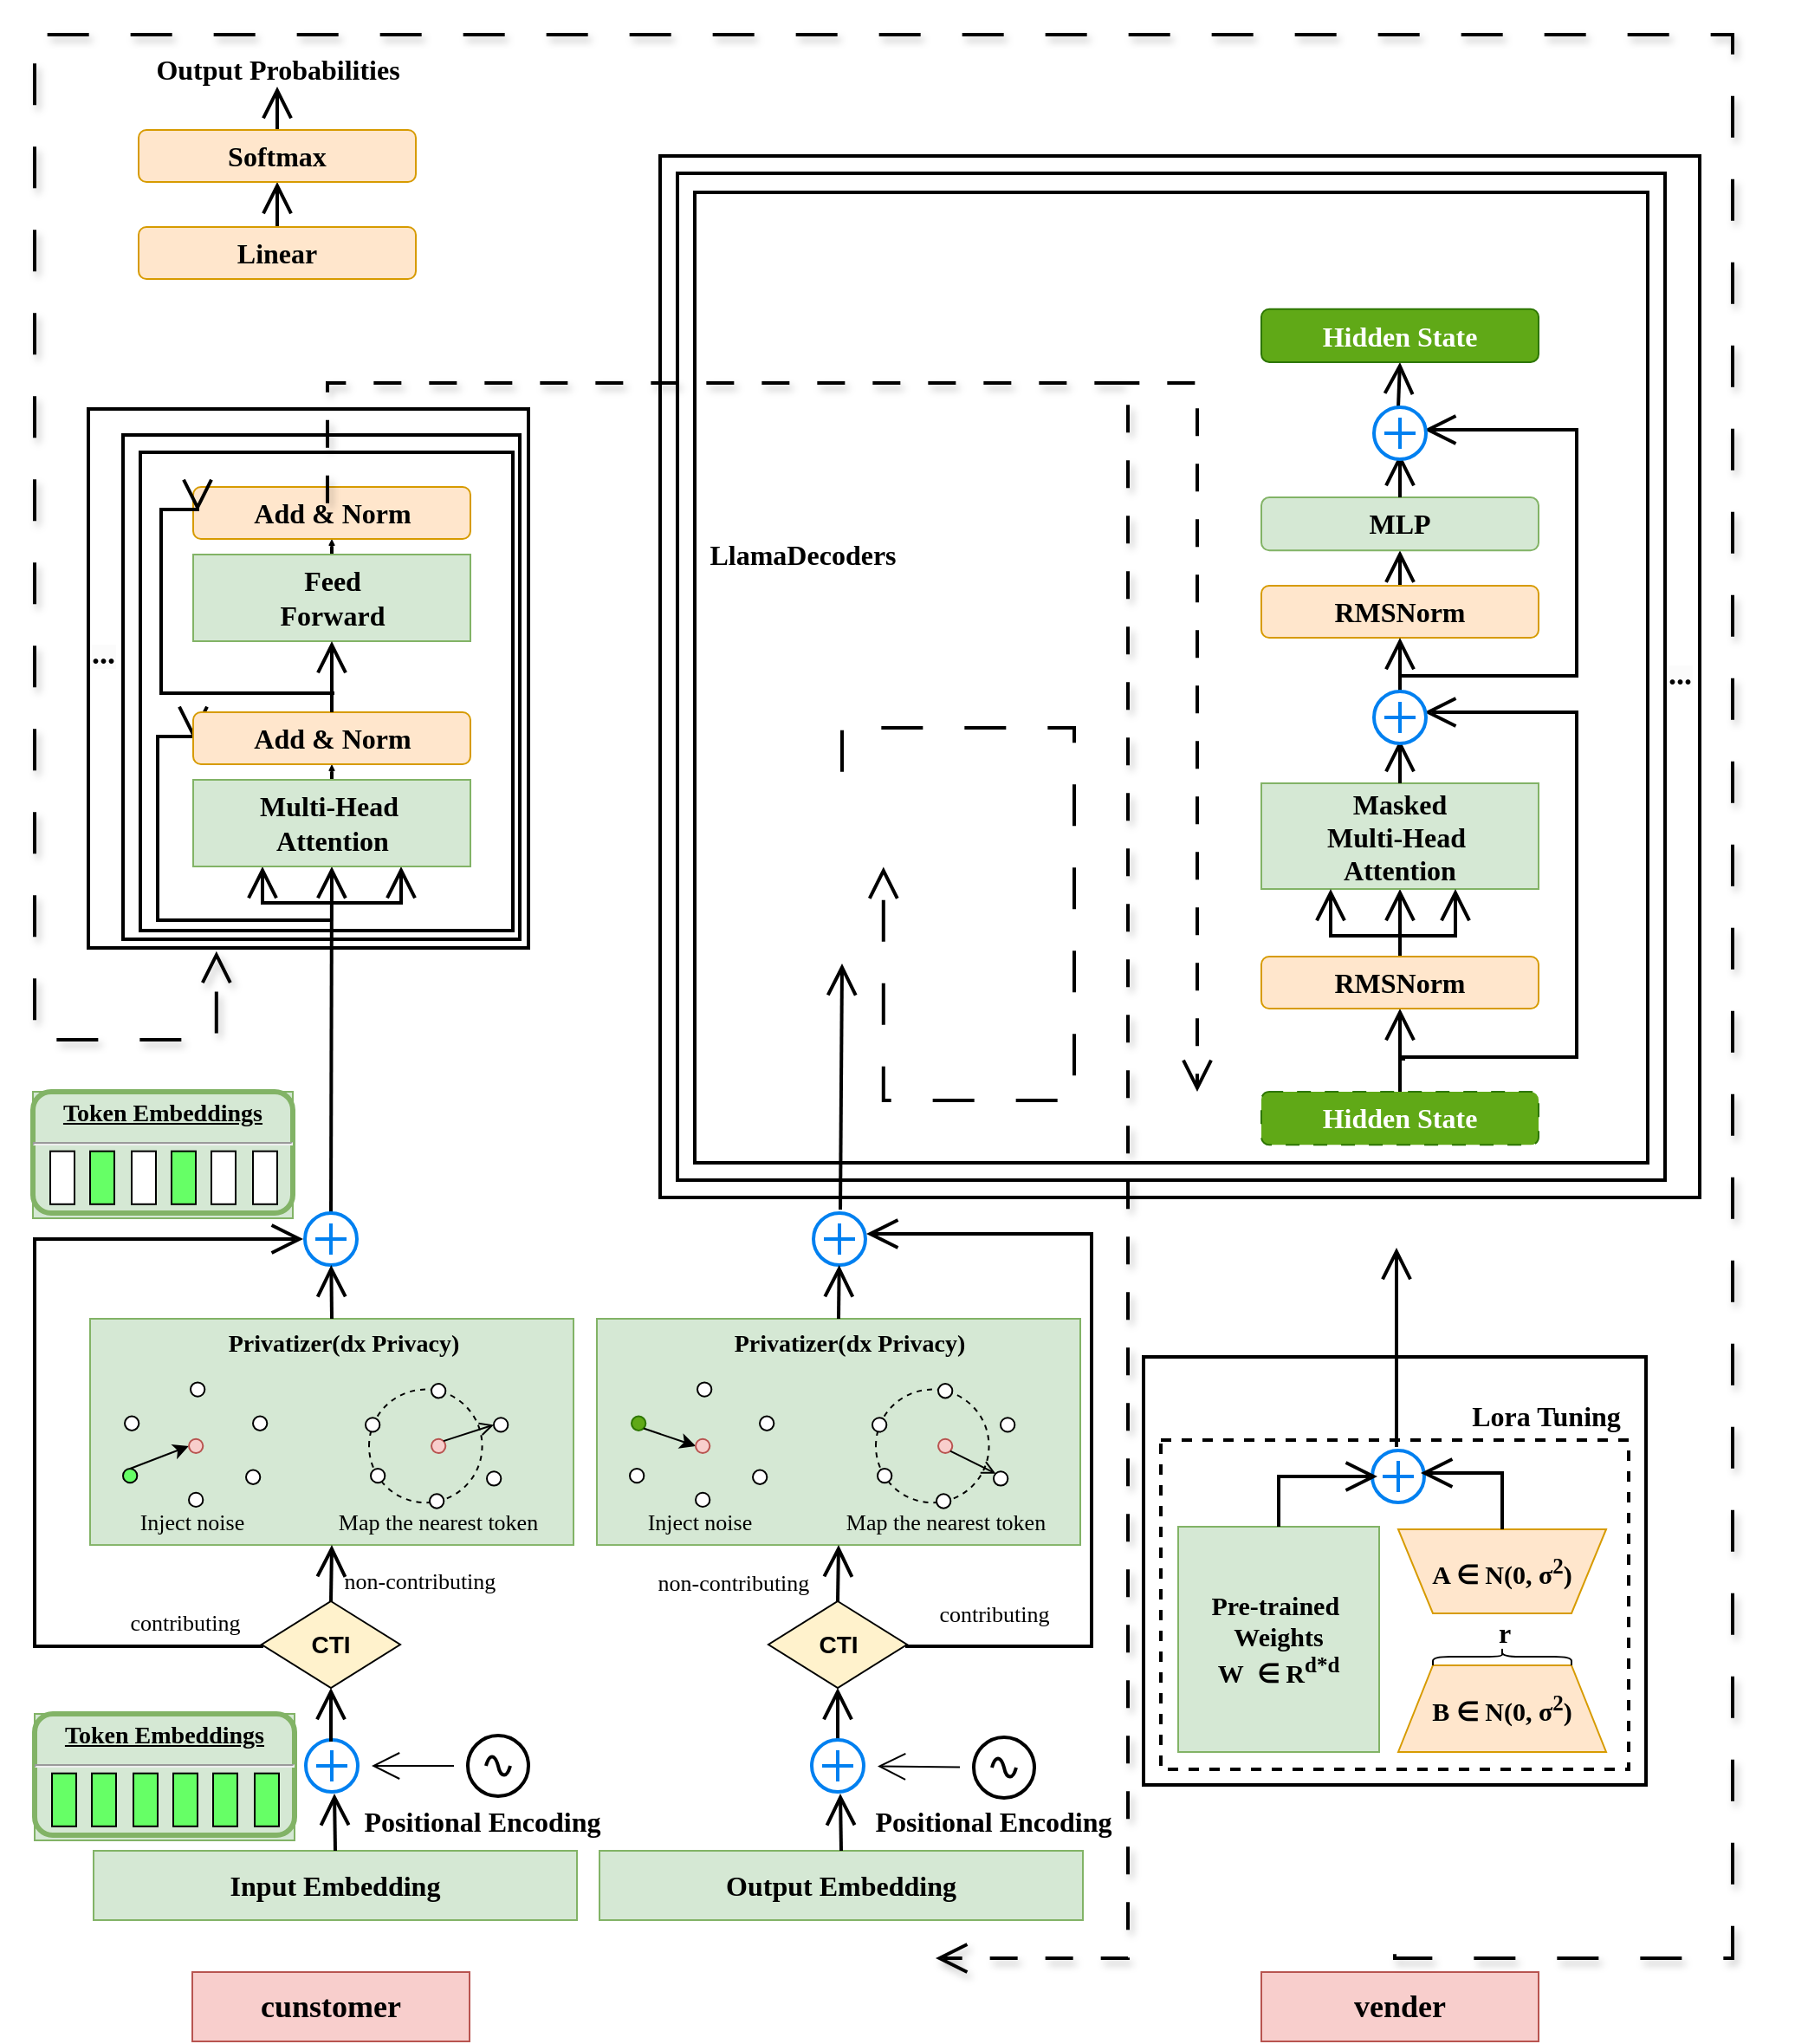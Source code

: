 <mxfile version="24.7.6" pages="2">
  <diagram name="CasualLM" id="c7558073-3199-34d8-9f00-42111426c3f3">
    <mxGraphModel dx="2506" dy="2080" grid="1" gridSize="10" guides="1" tooltips="1" connect="1" arrows="1" fold="1" page="1" pageScale="1" pageWidth="826" pageHeight="1169" background="none" math="0" shadow="0">
      <root>
        <mxCell id="0" />
        <mxCell id="1" parent="0" />
        <mxCell id="sVfAgQeSOBTBw0H8juTk-171" value="" style="rounded=0;whiteSpace=wrap;html=1;fontFamily=Architects Daughter;fontSource=https%3A%2F%2Ffonts.googleapis.com%2Fcss%3Ffamily%3DArchitects%2BDaughter;fillColor=none;strokeWidth=2;" parent="1" vertex="1">
          <mxGeometry x="-439" width="600" height="601" as="geometry" />
        </mxCell>
        <mxCell id="sVfAgQeSOBTBw0H8juTk-169" value="" style="rounded=0;whiteSpace=wrap;html=1;fontFamily=Architects Daughter;fontSource=https%3A%2F%2Ffonts.googleapis.com%2Fcss%3Ffamily%3DArchitects%2BDaughter;fillColor=none;strokeWidth=2;" parent="1" vertex="1">
          <mxGeometry x="-429" y="10" width="570" height="581" as="geometry" />
        </mxCell>
        <mxCell id="sVfAgQeSOBTBw0H8juTk-170" value="" style="rounded=0;whiteSpace=wrap;html=1;fontFamily=Architects Daughter;fontSource=https%3A%2F%2Ffonts.googleapis.com%2Fcss%3Ffamily%3DArchitects%2BDaughter;fillColor=none;strokeWidth=2;" parent="1" vertex="1">
          <mxGeometry x="-419" y="21" width="550" height="560" as="geometry" />
        </mxCell>
        <mxCell id="UXRqbKGA226XY0kclbWd-12" value="" style="group" vertex="1" connectable="0" parent="1">
          <mxGeometry x="-740" y="-60" width="160" height="131" as="geometry" />
        </mxCell>
        <mxCell id="sVfAgQeSOBTBw0H8juTk-145" style="edgeStyle=none;curved=1;rounded=0;orthogonalLoop=1;jettySize=auto;html=1;exitX=0.5;exitY=0;exitDx=0;exitDy=0;entryX=0.5;entryY=1;entryDx=0;entryDy=0;fontFamily=Architects Daughter;fontSource=https%3A%2F%2Ffonts.googleapis.com%2Fcss%3Ffamily%3DArchitects%2BDaughter;fontSize=16;startSize=14;endArrow=open;endSize=14;sourcePerimeterSpacing=8;targetPerimeterSpacing=8;strokeWidth=2;" parent="UXRqbKGA226XY0kclbWd-12" source="sVfAgQeSOBTBw0H8juTk-140" target="sVfAgQeSOBTBw0H8juTk-142" edge="1">
          <mxGeometry relative="1" as="geometry" />
        </mxCell>
        <mxCell id="sVfAgQeSOBTBw0H8juTk-140" value="Linear" style="rounded=1;whiteSpace=wrap;html=1;fontFamily=Times New Roman;fillColor=#ffe6cc;strokeColor=#d79b00;fontSize=16;fontStyle=1" parent="UXRqbKGA226XY0kclbWd-12" vertex="1">
          <mxGeometry y="101" width="160" height="30" as="geometry" />
        </mxCell>
        <mxCell id="sVfAgQeSOBTBw0H8juTk-141" style="edgeStyle=none;curved=1;rounded=0;orthogonalLoop=1;jettySize=auto;html=1;exitX=0.5;exitY=0;exitDx=0;exitDy=0;entryX=0.5;entryY=1;entryDx=0;entryDy=0;fontFamily=Architects Daughter;fontSource=https%3A%2F%2Ffonts.googleapis.com%2Fcss%3Ffamily%3DArchitects%2BDaughter;fontSize=16;startSize=14;endArrow=open;endSize=14;sourcePerimeterSpacing=8;targetPerimeterSpacing=8;strokeWidth=2;" parent="UXRqbKGA226XY0kclbWd-12" source="sVfAgQeSOBTBw0H8juTk-142" target="sVfAgQeSOBTBw0H8juTk-143" edge="1">
          <mxGeometry relative="1" as="geometry" />
        </mxCell>
        <mxCell id="sVfAgQeSOBTBw0H8juTk-142" value="Softmax" style="rounded=1;whiteSpace=wrap;html=1;fontFamily=Times New Roman;fillColor=#ffe6cc;strokeColor=#d79b00;fontSize=16;fontStyle=1" parent="UXRqbKGA226XY0kclbWd-12" vertex="1">
          <mxGeometry y="45" width="160" height="30" as="geometry" />
        </mxCell>
        <mxCell id="sVfAgQeSOBTBw0H8juTk-143" value="Output Probabilities" style="text;strokeColor=none;fillColor=none;html=1;align=center;verticalAlign=middle;whiteSpace=wrap;rounded=0;fontSize=16;fontFamily=Times New Roman;fontStyle=1" parent="UXRqbKGA226XY0kclbWd-12" vertex="1">
          <mxGeometry x="8.5" width="143" height="20" as="geometry" />
        </mxCell>
        <mxCell id="b-jebGHlXIIbUzY4hwMT-80" value="" style="rounded=0;whiteSpace=wrap;html=1;fontFamily=Architects Daughter;fontSource=https%3A%2F%2Ffonts.googleapis.com%2Fcss%3Ffamily%3DArchitects%2BDaughter;fillColor=none;strokeWidth=2;" parent="1" vertex="1">
          <mxGeometry x="-160" y="693" width="290" height="247" as="geometry" />
        </mxCell>
        <mxCell id="sVfAgQeSOBTBw0H8juTk-157" value="Lora Tuning" style="text;strokeColor=none;fillColor=none;html=1;align=center;verticalAlign=middle;whiteSpace=wrap;rounded=0;fontSize=16;fontFamily=Times New Roman;fontStyle=1" parent="1" vertex="1">
          <mxGeometry x="25" y="717" width="95" height="20" as="geometry" />
        </mxCell>
        <mxCell id="sVfAgQeSOBTBw0H8juTk-90" value="" style="rounded=0;whiteSpace=wrap;html=1;fontFamily=Architects Daughter;fontSource=https%3A%2F%2Ffonts.googleapis.com%2Fcss%3Ffamily%3DArchitects%2BDaughter;fillColor=none;strokeWidth=2;" parent="1" vertex="1">
          <mxGeometry x="-769" y="146" width="254" height="311" as="geometry" />
        </mxCell>
        <mxCell id="sVfAgQeSOBTBw0H8juTk-89" value="" style="rounded=0;whiteSpace=wrap;html=1;fontFamily=Architects Daughter;fontSource=https%3A%2F%2Ffonts.googleapis.com%2Fcss%3Ffamily%3DArchitects%2BDaughter;fillColor=none;strokeWidth=2;" parent="1" vertex="1">
          <mxGeometry x="-749" y="161" width="229" height="291" as="geometry" />
        </mxCell>
        <mxCell id="sVfAgQeSOBTBw0H8juTk-50" value="" style="rounded=0;whiteSpace=wrap;html=1;fontFamily=Architects Daughter;fontSource=https%3A%2F%2Ffonts.googleapis.com%2Fcss%3Ffamily%3DArchitects%2BDaughter;fillColor=none;strokeWidth=2;" parent="1" vertex="1">
          <mxGeometry x="-739" y="171" width="215" height="276" as="geometry" />
        </mxCell>
        <mxCell id="5aqcrtUNGiSRUCBSuBSa-110" value="&lt;span style=&quot;font-size: 16px;&quot;&gt;&lt;font style=&quot;font-size: 16px;&quot;&gt;Input Embedding&lt;/font&gt;&lt;/span&gt;" style="rounded=0;whiteSpace=wrap;html=1;fillColor=#d5e8d4;strokeColor=#82b366;fontSize=16;fontFamily=Times New Roman;fontStyle=1" parent="1" vertex="1">
          <mxGeometry x="-766" y="978" width="279" height="40" as="geometry" />
        </mxCell>
        <mxCell id="5aqcrtUNGiSRUCBSuBSa-112" value="" style="group;fillColor=#d5e8d4;strokeColor=#82b366;fontFamily=Times New Roman;fontSize=15;" parent="1" vertex="1" connectable="0">
          <mxGeometry x="-800" y="899" width="150" height="73" as="geometry" />
        </mxCell>
        <mxCell id="11" value="&lt;p style=&quot;margin: 4px 0px 0px; text-align: center; text-decoration: underline; font-size: 14px;&quot;&gt;&lt;strong style=&quot;&quot;&gt;&lt;font face=&quot;Times New Roman&quot; style=&quot;font-size: 14px;&quot;&gt;Token Embeddings&lt;/font&gt;&lt;/strong&gt;&lt;/p&gt;&lt;hr style=&quot;font-size: 14px;&quot;&gt;&lt;p style=&quot;margin: 0px 0px 0px 8px; font-size: 14px;&quot;&gt;&lt;br&gt;&lt;/p&gt;" style="verticalAlign=middle;align=center;overflow=fill;fontSize=12;fontFamily=Helvetica;html=1;rounded=1;fontStyle=1;strokeWidth=3;fillColor=#d5e8d4;strokeColor=#82b366;" parent="5aqcrtUNGiSRUCBSuBSa-112" vertex="1">
          <mxGeometry width="150" height="70" as="geometry" />
        </mxCell>
        <mxCell id="5aqcrtUNGiSRUCBSuBSa-111" value="" style="group" parent="5aqcrtUNGiSRUCBSuBSa-112" vertex="1" connectable="0">
          <mxGeometry x="10" y="24.333" width="131" height="40.56" as="geometry" />
        </mxCell>
        <mxCell id="5aqcrtUNGiSRUCBSuBSa-96" value="" style="rounded=0;whiteSpace=wrap;html=1;fillColor=#66FF66;" parent="5aqcrtUNGiSRUCBSuBSa-111" vertex="1">
          <mxGeometry y="10" width="14" height="30.56" as="geometry" />
        </mxCell>
        <mxCell id="5aqcrtUNGiSRUCBSuBSa-97" value="" style="rounded=0;whiteSpace=wrap;html=1;fillColor=#66FF66;" parent="5aqcrtUNGiSRUCBSuBSa-111" vertex="1">
          <mxGeometry x="23" y="10" width="14" height="30.56" as="geometry" />
        </mxCell>
        <mxCell id="5aqcrtUNGiSRUCBSuBSa-98" value="" style="rounded=0;whiteSpace=wrap;html=1;fillColor=#66FF66;" parent="5aqcrtUNGiSRUCBSuBSa-111" vertex="1">
          <mxGeometry x="47" y="10" width="14" height="30.56" as="geometry" />
        </mxCell>
        <mxCell id="5aqcrtUNGiSRUCBSuBSa-99" value="" style="rounded=0;whiteSpace=wrap;html=1;fillColor=#66FF66;" parent="5aqcrtUNGiSRUCBSuBSa-111" vertex="1">
          <mxGeometry x="70" y="10" width="14" height="30.56" as="geometry" />
        </mxCell>
        <mxCell id="5aqcrtUNGiSRUCBSuBSa-100" value="" style="rounded=0;whiteSpace=wrap;html=1;fillColor=#66FF66;" parent="5aqcrtUNGiSRUCBSuBSa-111" vertex="1">
          <mxGeometry x="93" y="10" width="14" height="30.56" as="geometry" />
        </mxCell>
        <mxCell id="5aqcrtUNGiSRUCBSuBSa-101" value="" style="rounded=0;whiteSpace=wrap;html=1;fillColor=#66FF66;" parent="5aqcrtUNGiSRUCBSuBSa-111" vertex="1">
          <mxGeometry x="117" y="10" width="14" height="30.56" as="geometry" />
        </mxCell>
        <mxCell id="sVfAgQeSOBTBw0H8juTk-49" style="edgeStyle=none;curved=1;rounded=0;orthogonalLoop=1;jettySize=auto;html=1;fontFamily=Architects Daughter;fontSource=https%3A%2F%2Ffonts.googleapis.com%2Fcss%3Ffamily%3DArchitects%2BDaughter;fontSize=16;startSize=14;endArrow=open;endSize=14;sourcePerimeterSpacing=8;targetPerimeterSpacing=8;entryX=0.5;entryY=1;entryDx=0;entryDy=0;exitX=0.5;exitY=0;exitDx=0;exitDy=0;exitPerimeter=0;strokeWidth=2;" parent="1" source="sVfAgQeSOBTBw0H8juTk-20" target="sVfAgQeSOBTBw0H8juTk-48" edge="1">
          <mxGeometry relative="1" as="geometry">
            <mxPoint x="-629" y="451" as="targetPoint" />
          </mxGeometry>
        </mxCell>
        <mxCell id="sVfAgQeSOBTBw0H8juTk-39" value="" style="group;fillColor=#d5e8d4;strokeColor=#82b366;fontFamily=Times New Roman;fontSize=15;" parent="1" vertex="1" connectable="0">
          <mxGeometry x="-801" y="540" width="150" height="73" as="geometry" />
        </mxCell>
        <mxCell id="sVfAgQeSOBTBw0H8juTk-40" value="&lt;p style=&quot;margin: 4px 0px 0px; text-align: center; text-decoration: underline; font-size: 14px;&quot;&gt;&lt;strong style=&quot;&quot;&gt;&lt;font face=&quot;Times New Roman&quot; style=&quot;font-size: 14px;&quot;&gt;Token Embeddings&lt;/font&gt;&lt;/strong&gt;&lt;/p&gt;&lt;hr style=&quot;font-size: 14px;&quot;&gt;&lt;p style=&quot;margin: 0px 0px 0px 8px; font-size: 14px;&quot;&gt;&lt;br&gt;&lt;/p&gt;" style="verticalAlign=middle;align=center;overflow=fill;fontSize=12;fontFamily=Helvetica;html=1;rounded=1;fontStyle=1;strokeWidth=3;fillColor=#d5e8d4;strokeColor=#82b366;" parent="sVfAgQeSOBTBw0H8juTk-39" vertex="1">
          <mxGeometry width="150" height="70" as="geometry" />
        </mxCell>
        <mxCell id="sVfAgQeSOBTBw0H8juTk-41" value="" style="group" parent="sVfAgQeSOBTBw0H8juTk-39" vertex="1" connectable="0">
          <mxGeometry x="10" y="24.333" width="131" height="40.56" as="geometry" />
        </mxCell>
        <mxCell id="sVfAgQeSOBTBw0H8juTk-42" value="" style="rounded=0;whiteSpace=wrap;html=1;" parent="sVfAgQeSOBTBw0H8juTk-41" vertex="1">
          <mxGeometry y="10" width="14" height="30.56" as="geometry" />
        </mxCell>
        <mxCell id="sVfAgQeSOBTBw0H8juTk-43" value="" style="rounded=0;whiteSpace=wrap;html=1;fillColor=#66FF66;" parent="sVfAgQeSOBTBw0H8juTk-41" vertex="1">
          <mxGeometry x="23" y="10" width="14" height="30.56" as="geometry" />
        </mxCell>
        <mxCell id="sVfAgQeSOBTBw0H8juTk-44" value="" style="rounded=0;whiteSpace=wrap;html=1;" parent="sVfAgQeSOBTBw0H8juTk-41" vertex="1">
          <mxGeometry x="47" y="10" width="14" height="30.56" as="geometry" />
        </mxCell>
        <mxCell id="sVfAgQeSOBTBw0H8juTk-45" value="" style="rounded=0;whiteSpace=wrap;html=1;fillColor=#66FF66;" parent="sVfAgQeSOBTBw0H8juTk-41" vertex="1">
          <mxGeometry x="70" y="10" width="14" height="30.56" as="geometry" />
        </mxCell>
        <mxCell id="sVfAgQeSOBTBw0H8juTk-46" value="" style="rounded=0;whiteSpace=wrap;html=1;" parent="sVfAgQeSOBTBw0H8juTk-41" vertex="1">
          <mxGeometry x="93" y="10" width="14" height="30.56" as="geometry" />
        </mxCell>
        <mxCell id="sVfAgQeSOBTBw0H8juTk-47" value="" style="rounded=0;whiteSpace=wrap;html=1;" parent="sVfAgQeSOBTBw0H8juTk-41" vertex="1">
          <mxGeometry x="117" y="10" width="14" height="30.56" as="geometry" />
        </mxCell>
        <mxCell id="sVfAgQeSOBTBw0H8juTk-51" value="" style="edgeStyle=orthogonalEdgeStyle;orthogonalLoop=1;jettySize=auto;html=1;rounded=0;fontFamily=Architects Daughter;fontSource=https%3A%2F%2Ffonts.googleapis.com%2Fcss%3Ffamily%3DArchitects%2BDaughter;fontSize=16;startSize=14;endArrow=open;endSize=14;sourcePerimeterSpacing=8;targetPerimeterSpacing=8;entryX=0.75;entryY=1;entryDx=0;entryDy=0;strokeWidth=2;" parent="1" target="sVfAgQeSOBTBw0H8juTk-48" edge="1">
          <mxGeometry width="140" relative="1" as="geometry">
            <mxPoint x="-629" y="431" as="sourcePoint" />
            <mxPoint x="-489" y="431" as="targetPoint" />
          </mxGeometry>
        </mxCell>
        <mxCell id="sVfAgQeSOBTBw0H8juTk-52" value="" style="edgeStyle=orthogonalEdgeStyle;orthogonalLoop=1;jettySize=auto;html=1;rounded=0;fontFamily=Architects Daughter;fontSource=https%3A%2F%2Ffonts.googleapis.com%2Fcss%3Ffamily%3DArchitects%2BDaughter;fontSize=16;startSize=14;endArrow=open;endSize=14;sourcePerimeterSpacing=8;targetPerimeterSpacing=8;entryX=0.25;entryY=1;entryDx=0;entryDy=0;strokeWidth=2;" parent="1" target="sVfAgQeSOBTBw0H8juTk-48" edge="1">
          <mxGeometry width="140" relative="1" as="geometry">
            <mxPoint x="-629" y="431" as="sourcePoint" />
            <mxPoint x="-689" y="400" as="targetPoint" />
          </mxGeometry>
        </mxCell>
        <mxCell id="sVfAgQeSOBTBw0H8juTk-56" value="" style="edgeStyle=orthogonalEdgeStyle;orthogonalLoop=1;jettySize=auto;html=1;rounded=0;fontFamily=Architects Daughter;fontSource=https%3A%2F%2Ffonts.googleapis.com%2Fcss%3Ffamily%3DArchitects%2BDaughter;fontSize=16;startSize=14;endArrow=open;endSize=14;sourcePerimeterSpacing=8;targetPerimeterSpacing=8;entryX=0;entryY=0.5;entryDx=0;entryDy=0;strokeWidth=2;" parent="1" target="sVfAgQeSOBTBw0H8juTk-53" edge="1">
          <mxGeometry width="140" relative="1" as="geometry">
            <mxPoint x="-629" y="441" as="sourcePoint" />
            <mxPoint x="-658" y="420" as="targetPoint" />
            <Array as="points">
              <mxPoint x="-729" y="441" />
              <mxPoint x="-729" y="335" />
            </Array>
          </mxGeometry>
        </mxCell>
        <mxCell id="sVfAgQeSOBTBw0H8juTk-57" value="" style="group" parent="1" vertex="1" connectable="0">
          <mxGeometry x="-708.5" y="321" width="160" height="89" as="geometry" />
        </mxCell>
        <mxCell id="sVfAgQeSOBTBw0H8juTk-55" style="edgeStyle=none;curved=1;rounded=0;orthogonalLoop=1;jettySize=auto;html=1;exitX=0.5;exitY=0;exitDx=0;exitDy=0;entryX=0.5;entryY=1;entryDx=0;entryDy=0;fontFamily=Architects Daughter;fontSource=https%3A%2F%2Ffonts.googleapis.com%2Fcss%3Ffamily%3DArchitects%2BDaughter;fontSize=16;endArrow=open;sourcePerimeterSpacing=8;targetPerimeterSpacing=0;endSize=0;startSize=8;strokeWidth=2;" parent="sVfAgQeSOBTBw0H8juTk-57" source="sVfAgQeSOBTBw0H8juTk-48" target="sVfAgQeSOBTBw0H8juTk-53" edge="1">
          <mxGeometry relative="1" as="geometry" />
        </mxCell>
        <mxCell id="sVfAgQeSOBTBw0H8juTk-48" value="Multi-Head&amp;nbsp;&lt;div style=&quot;font-size: 16px;&quot;&gt;Attention&lt;/div&gt;" style="rounded=0;whiteSpace=wrap;html=1;fontFamily=Times New Roman;fillColor=#d5e8d4;strokeColor=#82b366;fontStyle=1;fontSize=16;" parent="sVfAgQeSOBTBw0H8juTk-57" vertex="1">
          <mxGeometry y="39" width="160" height="50" as="geometry" />
        </mxCell>
        <mxCell id="sVfAgQeSOBTBw0H8juTk-53" value="Add &amp;amp; Norm" style="rounded=1;whiteSpace=wrap;html=1;fontFamily=Times New Roman;fillColor=#ffe6cc;strokeColor=#d79b00;fontSize=16;fontStyle=1" parent="sVfAgQeSOBTBw0H8juTk-57" vertex="1">
          <mxGeometry width="160" height="30" as="geometry" />
        </mxCell>
        <mxCell id="sVfAgQeSOBTBw0H8juTk-58" value="" style="group" parent="1" vertex="1" connectable="0">
          <mxGeometry x="-708.5" y="191" width="160" height="89" as="geometry" />
        </mxCell>
        <mxCell id="sVfAgQeSOBTBw0H8juTk-59" style="edgeStyle=none;curved=1;rounded=0;orthogonalLoop=1;jettySize=auto;html=1;exitX=0.5;exitY=0;exitDx=0;exitDy=0;entryX=0.5;entryY=1;entryDx=0;entryDy=0;fontFamily=Architects Daughter;fontSource=https%3A%2F%2Ffonts.googleapis.com%2Fcss%3Ffamily%3DArchitects%2BDaughter;fontSize=16;endArrow=open;sourcePerimeterSpacing=8;targetPerimeterSpacing=0;endSize=0;startSize=8;strokeWidth=2;" parent="sVfAgQeSOBTBw0H8juTk-58" source="sVfAgQeSOBTBw0H8juTk-60" target="sVfAgQeSOBTBw0H8juTk-61" edge="1">
          <mxGeometry relative="1" as="geometry" />
        </mxCell>
        <mxCell id="sVfAgQeSOBTBw0H8juTk-60" value="Feed&lt;div&gt;Forward&lt;/div&gt;" style="rounded=0;whiteSpace=wrap;html=1;fontFamily=Times New Roman;fillColor=#d5e8d4;strokeColor=#82b366;fontStyle=1;fontSize=16;" parent="sVfAgQeSOBTBw0H8juTk-58" vertex="1">
          <mxGeometry y="39" width="160" height="50" as="geometry" />
        </mxCell>
        <mxCell id="sVfAgQeSOBTBw0H8juTk-61" value="Add &amp;amp; Norm" style="rounded=1;whiteSpace=wrap;html=1;fontFamily=Times New Roman;fillColor=#ffe6cc;strokeColor=#d79b00;fontSize=16;fontStyle=1" parent="sVfAgQeSOBTBw0H8juTk-58" vertex="1">
          <mxGeometry width="160" height="30" as="geometry" />
        </mxCell>
        <mxCell id="sVfAgQeSOBTBw0H8juTk-62" style="edgeStyle=none;curved=1;rounded=0;orthogonalLoop=1;jettySize=auto;html=1;exitX=0.5;exitY=0;exitDx=0;exitDy=0;entryX=0.5;entryY=1;entryDx=0;entryDy=0;fontFamily=Architects Daughter;fontSource=https%3A%2F%2Ffonts.googleapis.com%2Fcss%3Ffamily%3DArchitects%2BDaughter;fontSize=16;startSize=14;endArrow=open;endSize=14;sourcePerimeterSpacing=8;targetPerimeterSpacing=8;strokeWidth=2;" parent="1" source="sVfAgQeSOBTBw0H8juTk-53" target="sVfAgQeSOBTBw0H8juTk-60" edge="1">
          <mxGeometry relative="1" as="geometry" />
        </mxCell>
        <mxCell id="sVfAgQeSOBTBw0H8juTk-63" value="" style="edgeStyle=orthogonalEdgeStyle;orthogonalLoop=1;jettySize=auto;html=1;rounded=0;fontFamily=Architects Daughter;fontSource=https%3A%2F%2Ffonts.googleapis.com%2Fcss%3Ffamily%3DArchitects%2BDaughter;fontSize=16;startSize=14;endArrow=open;endSize=14;sourcePerimeterSpacing=8;targetPerimeterSpacing=8;entryX=0;entryY=0.5;entryDx=0;entryDy=0;strokeWidth=2;" parent="1" edge="1">
          <mxGeometry width="140" relative="1" as="geometry">
            <mxPoint x="-627" y="310" as="sourcePoint" />
            <mxPoint x="-706" y="205" as="targetPoint" />
            <Array as="points">
              <mxPoint x="-727" y="310" />
              <mxPoint x="-727" y="204" />
            </Array>
          </mxGeometry>
        </mxCell>
        <mxCell id="sVfAgQeSOBTBw0H8juTk-67" value="cunstomer" style="rounded=0;whiteSpace=wrap;html=1;fontFamily=Times New Roman;fontSize=18;fontStyle=1;fillColor=#f8cecc;strokeColor=#b85450;" parent="1" vertex="1">
          <mxGeometry x="-709" y="1048" width="160" height="40" as="geometry" />
        </mxCell>
        <mxCell id="sVfAgQeSOBTBw0H8juTk-69" value="" style="edgeStyle=orthogonalEdgeStyle;orthogonalLoop=1;jettySize=auto;html=1;rounded=0;fontFamily=Architects Daughter;fontSource=https%3A%2F%2Ffonts.googleapis.com%2Fcss%3Ffamily%3DArchitects%2BDaughter;fontSize=16;startSize=14;endArrow=open;endSize=14;sourcePerimeterSpacing=8;targetPerimeterSpacing=8;dashed=1;dashPattern=8 8;strokeWidth=2;flowAnimation=1;shadow=1;jumpStyle=arc;" parent="1" edge="1">
          <mxGeometry width="140" relative="1" as="geometry">
            <mxPoint x="-631" y="211" as="sourcePoint" />
            <mxPoint x="-280" y="1040" as="targetPoint" />
            <Array as="points">
              <mxPoint x="-631" y="131" />
              <mxPoint x="-169" y="131" />
              <mxPoint x="-169" y="1040" />
            </Array>
          </mxGeometry>
        </mxCell>
        <mxCell id="sVfAgQeSOBTBw0H8juTk-70" value="vender" style="rounded=0;whiteSpace=wrap;html=1;fontFamily=Times New Roman;fontSize=18;fontStyle=1;fillColor=#f8cecc;strokeColor=#b85450;" parent="1" vertex="1">
          <mxGeometry x="-92" y="1048" width="160" height="40" as="geometry" />
        </mxCell>
        <mxCell id="sVfAgQeSOBTBw0H8juTk-85" value="&lt;span style=&quot;font-size: 16px;&quot;&gt;&lt;font style=&quot;font-size: 16px;&quot;&gt;Output Embedding&lt;/font&gt;&lt;/span&gt;" style="rounded=0;whiteSpace=wrap;html=1;fillColor=#d5e8d4;strokeColor=#82b366;fontSize=16;fontFamily=Times New Roman;fontStyle=1" parent="1" vertex="1">
          <mxGeometry x="-474" y="978" width="279" height="40" as="geometry" />
        </mxCell>
        <mxCell id="sVfAgQeSOBTBw0H8juTk-86" value="" style="html=1;verticalLabelPosition=bottom;align=center;labelBackgroundColor=#ffffff;verticalAlign=top;strokeWidth=2;strokeColor=#0080F0;shadow=0;dashed=0;shape=mxgraph.ios7.icons.add;fontFamily=Architects Daughter;fontSource=https%3A%2F%2Ffonts.googleapis.com%2Fcss%3Ffamily%3DArchitects%2BDaughter;" parent="1" vertex="1">
          <mxGeometry x="-643.5" y="914" width="30" height="30" as="geometry" />
        </mxCell>
        <mxCell id="sVfAgQeSOBTBw0H8juTk-87" style="edgeStyle=none;curved=1;rounded=0;orthogonalLoop=1;jettySize=auto;html=1;exitX=0.5;exitY=0;exitDx=0;exitDy=0;entryX=0.55;entryY=1.033;entryDx=0;entryDy=0;entryPerimeter=0;fontFamily=Architects Daughter;fontSource=https%3A%2F%2Ffonts.googleapis.com%2Fcss%3Ffamily%3DArchitects%2BDaughter;fontSize=16;startSize=14;endArrow=open;endSize=14;sourcePerimeterSpacing=8;targetPerimeterSpacing=8;strokeWidth=2;" parent="1" source="5aqcrtUNGiSRUCBSuBSa-110" target="sVfAgQeSOBTBw0H8juTk-86" edge="1">
          <mxGeometry relative="1" as="geometry" />
        </mxCell>
        <mxCell id="sVfAgQeSOBTBw0H8juTk-115" value="&lt;span style=&quot;color: rgb(0, 0, 0); font-family: &amp;quot;Times New Roman&amp;quot;; font-style: normal; font-variant-ligatures: normal; font-variant-caps: normal; letter-spacing: normal; orphans: 2; text-align: center; text-indent: 0px; text-transform: none; widows: 2; word-spacing: 0px; -webkit-text-stroke-width: 0px; white-space: normal; background-color: rgb(251, 251, 251); text-decoration-thickness: initial; text-decoration-style: initial; text-decoration-color: initial; float: none; display: inline !important;&quot;&gt;&lt;b style=&quot;&quot;&gt;&lt;font style=&quot;font-size: 18px;&quot;&gt;...&lt;/font&gt;&lt;/b&gt;&lt;/span&gt;" style="text;whiteSpace=wrap;html=1;fontFamily=Architects Daughter;fontSource=https%3A%2F%2Ffonts.googleapis.com%2Fcss%3Ffamily%3DArchitects%2BDaughter;" parent="1" vertex="1">
          <mxGeometry x="-769" y="270" width="20" height="40" as="geometry" />
        </mxCell>
        <mxCell id="sVfAgQeSOBTBw0H8juTk-117" value="" style="edgeStyle=none;curved=1;rounded=0;orthogonalLoop=1;jettySize=auto;html=1;fontFamily=Architects Daughter;fontSource=https%3A%2F%2Ffonts.googleapis.com%2Fcss%3Ffamily%3DArchitects%2BDaughter;fontSize=16;startSize=14;endArrow=open;endSize=14;sourcePerimeterSpacing=8;targetPerimeterSpacing=8;" parent="1" source="sVfAgQeSOBTBw0H8juTk-116" target="sVfAgQeSOBTBw0H8juTk-86" edge="1">
          <mxGeometry relative="1" as="geometry" />
        </mxCell>
        <mxCell id="sVfAgQeSOBTBw0H8juTk-116" value="" style="pointerEvents=1;verticalLabelPosition=bottom;shadow=0;dashed=0;align=center;html=1;verticalAlign=top;shape=mxgraph.electrical.signal_sources.source;aspect=fixed;points=[[0.5,0,0],[1,0.5,0],[0.5,1,0],[0,0.5,0]];elSignalType=ac;fontFamily=Architects Daughter;fontSource=https%3A%2F%2Ffonts.googleapis.com%2Fcss%3Ffamily%3DArchitects%2BDaughter;strokeWidth=2;" parent="1" vertex="1">
          <mxGeometry x="-550" y="911.5" width="35" height="35" as="geometry" />
        </mxCell>
        <mxCell id="sVfAgQeSOBTBw0H8juTk-119" value="Positional Encoding" style="text;strokeColor=none;fillColor=none;html=1;align=center;verticalAlign=middle;whiteSpace=wrap;rounded=0;fontSize=16;fontFamily=Times New Roman;fontStyle=1" parent="1" vertex="1">
          <mxGeometry x="-613.5" y="951" width="143" height="20" as="geometry" />
        </mxCell>
        <mxCell id="sVfAgQeSOBTBw0H8juTk-120" style="edgeStyle=orthogonalEdgeStyle;rounded=0;orthogonalLoop=1;jettySize=auto;html=1;fontFamily=Architects Daughter;fontSource=https%3A%2F%2Ffonts.googleapis.com%2Fcss%3Ffamily%3DArchitects%2BDaughter;fontSize=16;startSize=14;endArrow=open;endSize=14;sourcePerimeterSpacing=8;targetPerimeterSpacing=8;entryX=0.5;entryY=1;entryDx=0;entryDy=0;strokeWidth=2;exitX=0.517;exitY=-0.067;exitDx=0;exitDy=0;exitPerimeter=0;" parent="1" source="b-jebGHlXIIbUzY4hwMT-50" edge="1">
          <mxGeometry relative="1" as="geometry">
            <mxPoint x="-334" y="466" as="targetPoint" />
            <mxPoint x="-490" y="520" as="sourcePoint" />
            <Array as="points">
              <mxPoint x="-334" y="608" />
            </Array>
          </mxGeometry>
        </mxCell>
        <mxCell id="b-jebGHlXIIbUzY4hwMT-79" style="edgeStyle=none;curved=1;rounded=0;orthogonalLoop=1;jettySize=auto;html=1;entryX=0.5;entryY=1;entryDx=0;entryDy=0;fontFamily=Architects Daughter;fontSource=https%3A%2F%2Ffonts.googleapis.com%2Fcss%3Ffamily%3DArchitects%2BDaughter;fontSize=16;startSize=14;endArrow=open;endSize=14;sourcePerimeterSpacing=8;targetPerimeterSpacing=8;strokeWidth=2;exitX=0.5;exitY=0;exitDx=0;exitDy=0;exitPerimeter=0;" parent="1" source="sVfAgQeSOBTBw0H8juTk-121" target="b-jebGHlXIIbUzY4hwMT-49" edge="1">
          <mxGeometry relative="1" as="geometry">
            <mxPoint x="-336" y="910" as="sourcePoint" />
          </mxGeometry>
        </mxCell>
        <mxCell id="sVfAgQeSOBTBw0H8juTk-121" value="" style="html=1;verticalLabelPosition=bottom;align=center;labelBackgroundColor=#ffffff;verticalAlign=top;strokeWidth=2;strokeColor=#0080F0;shadow=0;dashed=0;shape=mxgraph.ios7.icons.add;fontFamily=Architects Daughter;fontSource=https%3A%2F%2Ffonts.googleapis.com%2Fcss%3Ffamily%3DArchitects%2BDaughter;" parent="1" vertex="1">
          <mxGeometry x="-351.5" y="914" width="30" height="30" as="geometry" />
        </mxCell>
        <mxCell id="sVfAgQeSOBTBw0H8juTk-122" style="edgeStyle=none;curved=1;rounded=0;orthogonalLoop=1;jettySize=auto;html=1;exitX=0.5;exitY=0;exitDx=0;exitDy=0;entryX=0.55;entryY=1.033;entryDx=0;entryDy=0;entryPerimeter=0;fontFamily=Architects Daughter;fontSource=https%3A%2F%2Ffonts.googleapis.com%2Fcss%3Ffamily%3DArchitects%2BDaughter;fontSize=16;startSize=14;endArrow=open;endSize=14;sourcePerimeterSpacing=8;targetPerimeterSpacing=8;strokeWidth=2;" parent="1" source="sVfAgQeSOBTBw0H8juTk-85" target="sVfAgQeSOBTBw0H8juTk-121" edge="1">
          <mxGeometry relative="1" as="geometry">
            <mxPoint x="-345" y="950" as="sourcePoint" />
          </mxGeometry>
        </mxCell>
        <mxCell id="sVfAgQeSOBTBw0H8juTk-123" value="" style="edgeStyle=none;curved=1;rounded=0;orthogonalLoop=1;jettySize=auto;html=1;fontFamily=Architects Daughter;fontSource=https%3A%2F%2Ffonts.googleapis.com%2Fcss%3Ffamily%3DArchitects%2BDaughter;fontSize=16;startSize=14;endArrow=open;endSize=14;sourcePerimeterSpacing=8;targetPerimeterSpacing=8;" parent="1" source="sVfAgQeSOBTBw0H8juTk-124" target="sVfAgQeSOBTBw0H8juTk-121" edge="1">
          <mxGeometry relative="1" as="geometry" />
        </mxCell>
        <mxCell id="sVfAgQeSOBTBw0H8juTk-124" value="" style="pointerEvents=1;verticalLabelPosition=bottom;shadow=0;dashed=0;align=center;html=1;verticalAlign=top;shape=mxgraph.electrical.signal_sources.source;aspect=fixed;points=[[0.5,0,0],[1,0.5,0],[0.5,1,0],[0,0.5,0]];elSignalType=ac;fontFamily=Architects Daughter;fontSource=https%3A%2F%2Ffonts.googleapis.com%2Fcss%3Ffamily%3DArchitects%2BDaughter;strokeWidth=2;" parent="1" vertex="1">
          <mxGeometry x="-258" y="912.5" width="35" height="35" as="geometry" />
        </mxCell>
        <mxCell id="sVfAgQeSOBTBw0H8juTk-125" value="Positional Encoding" style="text;strokeColor=none;fillColor=none;html=1;align=center;verticalAlign=middle;whiteSpace=wrap;rounded=0;fontSize=16;fontFamily=Times New Roman;fontStyle=1" parent="1" vertex="1">
          <mxGeometry x="-318" y="951" width="143" height="20" as="geometry" />
        </mxCell>
        <mxCell id="sVfAgQeSOBTBw0H8juTk-129" style="edgeStyle=orthogonalEdgeStyle;rounded=0;orthogonalLoop=1;jettySize=auto;html=1;fontFamily=Architects Daughter;fontSource=https%3A%2F%2Ffonts.googleapis.com%2Fcss%3Ffamily%3DArchitects%2BDaughter;fontSize=16;startSize=14;endArrow=open;endSize=14;sourcePerimeterSpacing=8;targetPerimeterSpacing=8;strokeWidth=2;flowAnimation=1;dashed=1;dashPattern=12 12;exitX=0.5;exitY=0;exitDx=0;exitDy=0;entryX=0.198;entryY=0.695;entryDx=0;entryDy=0;entryPerimeter=0;" parent="1" target="sVfAgQeSOBTBw0H8juTk-170" edge="1">
          <mxGeometry relative="1" as="geometry">
            <mxPoint x="-334" y="530" as="targetPoint" />
            <mxPoint x="-334" y="366" as="sourcePoint" />
            <Array as="points">
              <mxPoint x="-334" y="330" />
              <mxPoint x="-200" y="330" />
              <mxPoint x="-200" y="545" />
              <mxPoint x="-310" y="545" />
            </Array>
          </mxGeometry>
        </mxCell>
        <mxCell id="sVfAgQeSOBTBw0H8juTk-132" value="" style="edgeStyle=orthogonalEdgeStyle;orthogonalLoop=1;jettySize=auto;html=1;rounded=0;fontFamily=Architects Daughter;fontSource=https%3A%2F%2Ffonts.googleapis.com%2Fcss%3Ffamily%3DArchitects%2BDaughter;fontSize=16;startSize=14;endArrow=open;endSize=14;sourcePerimeterSpacing=8;targetPerimeterSpacing=8;strokeWidth=2;flowAnimation=1;dashed=1;dashPattern=8 8;" parent="1" edge="1">
          <mxGeometry width="140" relative="1" as="geometry">
            <mxPoint x="-189" y="131" as="sourcePoint" />
            <mxPoint x="-129" y="540" as="targetPoint" />
            <Array as="points">
              <mxPoint x="-129" y="131" />
            </Array>
          </mxGeometry>
        </mxCell>
        <mxCell id="sVfAgQeSOBTBw0H8juTk-161" style="edgeStyle=none;curved=1;rounded=0;orthogonalLoop=1;jettySize=auto;html=1;exitX=0.467;exitY=-0.067;exitDx=0;exitDy=0;fontFamily=Architects Daughter;fontSource=https%3A%2F%2Ffonts.googleapis.com%2Fcss%3Ffamily%3DArchitects%2BDaughter;fontSize=16;startSize=14;endArrow=open;endSize=14;sourcePerimeterSpacing=8;targetPerimeterSpacing=8;exitPerimeter=0;strokeWidth=2;" parent="1" source="sVfAgQeSOBTBw0H8juTk-162" edge="1">
          <mxGeometry relative="1" as="geometry">
            <mxPoint x="-14" y="630" as="targetPoint" />
          </mxGeometry>
        </mxCell>
        <mxCell id="sVfAgQeSOBTBw0H8juTk-166" value="" style="group" parent="1" vertex="1" connectable="0">
          <mxGeometry x="-150" y="737" width="365" height="199" as="geometry" />
        </mxCell>
        <mxCell id="sVfAgQeSOBTBw0H8juTk-156" value="" style="rounded=0;whiteSpace=wrap;html=1;fontFamily=Architects Daughter;fontSource=https%3A%2F%2Ffonts.googleapis.com%2Fcss%3Ffamily%3DArchitects%2BDaughter;fillColor=none;strokeWidth=2;dashed=1;" parent="sVfAgQeSOBTBw0H8juTk-166" vertex="1">
          <mxGeometry y="4" width="270" height="190" as="geometry" />
        </mxCell>
        <mxCell id="sVfAgQeSOBTBw0H8juTk-159" value="" style="group" parent="sVfAgQeSOBTBw0H8juTk-166" vertex="1" connectable="0">
          <mxGeometry x="10" y="54" width="247" height="130" as="geometry" />
        </mxCell>
        <mxCell id="sVfAgQeSOBTBw0H8juTk-150" value="Pre-trained&amp;nbsp;&lt;div&gt;Weights&lt;div style=&quot;font-size: 15px;&quot;&gt;W&amp;nbsp; ∈ R&lt;sup&gt;d*d&lt;/sup&gt;&lt;/div&gt;&lt;/div&gt;" style="rounded=0;whiteSpace=wrap;html=1;fontFamily=Times New Roman;fillColor=#d5e8d4;strokeColor=#82b366;fontStyle=1;fontSize=15;" parent="sVfAgQeSOBTBw0H8juTk-159" vertex="1">
          <mxGeometry width="116" height="130" as="geometry" />
        </mxCell>
        <mxCell id="sVfAgQeSOBTBw0H8juTk-155" value="" style="group" parent="sVfAgQeSOBTBw0H8juTk-159" vertex="1" connectable="0">
          <mxGeometry x="127" y="1.5" width="120" height="128.5" as="geometry" />
        </mxCell>
        <mxCell id="sVfAgQeSOBTBw0H8juTk-151" value="B ∈ N(0, σ&lt;sup&gt;2&lt;/sup&gt;)" style="shape=trapezoid;perimeter=trapezoidPerimeter;whiteSpace=wrap;html=1;fixedSize=1;fontFamily=Times New Roman;fillColor=#ffe6cc;strokeColor=#d79b00;fontStyle=1;fontSize=15;" parent="sVfAgQeSOBTBw0H8juTk-155" vertex="1">
          <mxGeometry y="78.5" width="120" height="50" as="geometry" />
        </mxCell>
        <mxCell id="sVfAgQeSOBTBw0H8juTk-152" value="A ∈ N(0, σ&lt;sup&gt;2&lt;/sup&gt;)" style="shape=trapezoid;perimeter=trapezoidPerimeter;whiteSpace=wrap;html=1;fixedSize=1;fontFamily=Times New Roman;direction=west;fillColor=#ffe6cc;strokeColor=#d79b00;fontStyle=1;fontSize=15;" parent="sVfAgQeSOBTBw0H8juTk-155" vertex="1">
          <mxGeometry width="120" height="48.5" as="geometry" />
        </mxCell>
        <mxCell id="sVfAgQeSOBTBw0H8juTk-153" value="" style="shape=curlyBracket;whiteSpace=wrap;html=1;rounded=1;labelPosition=left;verticalLabelPosition=middle;align=right;verticalAlign=middle;fontFamily=Architects Daughter;fontSource=https%3A%2F%2Ffonts.googleapis.com%2Fcss%3Ffamily%3DArchitects%2BDaughter;direction=south;" parent="sVfAgQeSOBTBw0H8juTk-155" vertex="1">
          <mxGeometry x="20" y="68.5" width="80" height="10" as="geometry" />
        </mxCell>
        <mxCell id="sVfAgQeSOBTBw0H8juTk-154" value="r" style="text;html=1;align=center;verticalAlign=middle;resizable=0;points=[];autosize=1;strokeColor=none;fillColor=none;fontSize=16;fontFamily=Times New Roman;fontStyle=1" parent="sVfAgQeSOBTBw0H8juTk-155" vertex="1">
          <mxGeometry x="46" y="44.5" width="30" height="30" as="geometry" />
        </mxCell>
        <mxCell id="sVfAgQeSOBTBw0H8juTk-162" value="" style="html=1;verticalLabelPosition=bottom;align=center;labelBackgroundColor=#ffffff;verticalAlign=top;strokeWidth=2;strokeColor=#0080F0;shadow=0;dashed=0;shape=mxgraph.ios7.icons.add;fontFamily=Architects Daughter;fontSource=https%3A%2F%2Ffonts.googleapis.com%2Fcss%3Ffamily%3DArchitects%2BDaughter;" parent="sVfAgQeSOBTBw0H8juTk-166" vertex="1">
          <mxGeometry x="122" y="10" width="30" height="30" as="geometry" />
        </mxCell>
        <mxCell id="sVfAgQeSOBTBw0H8juTk-163" style="edgeStyle=orthogonalEdgeStyle;rounded=0;orthogonalLoop=1;jettySize=auto;html=1;exitX=0.5;exitY=0;exitDx=0;exitDy=0;fontFamily=Architects Daughter;fontSource=https%3A%2F%2Ffonts.googleapis.com%2Fcss%3Ffamily%3DArchitects%2BDaughter;fontSize=16;startSize=14;endArrow=open;endSize=14;sourcePerimeterSpacing=8;targetPerimeterSpacing=8;entryX=0.1;entryY=0.5;entryDx=0;entryDy=0;entryPerimeter=0;strokeWidth=2;" parent="sVfAgQeSOBTBw0H8juTk-166" source="sVfAgQeSOBTBw0H8juTk-150" target="sVfAgQeSOBTBw0H8juTk-162" edge="1">
          <mxGeometry relative="1" as="geometry">
            <Array as="points">
              <mxPoint x="68" y="25" />
            </Array>
          </mxGeometry>
        </mxCell>
        <mxCell id="sVfAgQeSOBTBw0H8juTk-164" style="edgeStyle=orthogonalEdgeStyle;rounded=0;orthogonalLoop=1;jettySize=auto;html=1;exitX=0.5;exitY=1;exitDx=0;exitDy=0;fontFamily=Architects Daughter;fontSource=https%3A%2F%2Ffonts.googleapis.com%2Fcss%3Ffamily%3DArchitects%2BDaughter;fontSize=16;startSize=14;endArrow=open;endSize=14;sourcePerimeterSpacing=8;targetPerimeterSpacing=8;entryX=0.933;entryY=0.433;entryDx=0;entryDy=0;entryPerimeter=0;strokeWidth=2;" parent="sVfAgQeSOBTBw0H8juTk-166" source="sVfAgQeSOBTBw0H8juTk-152" target="sVfAgQeSOBTBw0H8juTk-162" edge="1">
          <mxGeometry relative="1" as="geometry">
            <Array as="points">
              <mxPoint x="197" y="23" />
            </Array>
          </mxGeometry>
        </mxCell>
        <mxCell id="sVfAgQeSOBTBw0H8juTk-172" value="&lt;span style=&quot;color: rgb(0, 0, 0); font-family: &amp;quot;Times New Roman&amp;quot;; font-style: normal; font-variant-ligatures: normal; font-variant-caps: normal; letter-spacing: normal; orphans: 2; text-align: center; text-indent: 0px; text-transform: none; widows: 2; word-spacing: 0px; -webkit-text-stroke-width: 0px; white-space: normal; background-color: rgb(251, 251, 251); text-decoration-thickness: initial; text-decoration-style: initial; text-decoration-color: initial; float: none; display: inline !important;&quot;&gt;&lt;b style=&quot;&quot;&gt;&lt;font style=&quot;font-size: 18px;&quot;&gt;...&lt;/font&gt;&lt;/b&gt;&lt;/span&gt;" style="text;whiteSpace=wrap;html=1;fontFamily=Architects Daughter;fontSource=https%3A%2F%2Ffonts.googleapis.com%2Fcss%3Ffamily%3DArchitects%2BDaughter;" parent="1" vertex="1">
          <mxGeometry x="141" y="281.5" width="20" height="40" as="geometry" />
        </mxCell>
        <mxCell id="yxSg73dt5mS-9j1sg-Qt-11" value="LlamaDecoders" style="text;strokeColor=none;fillColor=none;html=1;align=center;verticalAlign=middle;whiteSpace=wrap;rounded=0;fontSize=16;fontFamily=Times New Roman;fontStyle=1" parent="1" vertex="1">
          <mxGeometry x="-410" y="220" width="107" height="20" as="geometry" />
        </mxCell>
        <mxCell id="b-jebGHlXIIbUzY4hwMT-45" value="" style="group" parent="1" vertex="1" connectable="0">
          <mxGeometry x="-809" y="610" width="320" height="274" as="geometry" />
        </mxCell>
        <mxCell id="sVfAgQeSOBTBw0H8juTk-19" value="contributing" style="text;strokeColor=none;fillColor=none;html=1;align=center;verticalAlign=middle;whiteSpace=wrap;rounded=0;fontSize=13;fontFamily=Times New Roman;" parent="b-jebGHlXIIbUzY4hwMT-45" vertex="1">
          <mxGeometry x="55.034" y="225.14" width="81.966" height="21.771" as="geometry" />
        </mxCell>
        <mxCell id="5aqcrtUNGiSRUCBSuBSa-113" value="&lt;b&gt;&lt;font style=&quot;font-size: 14px;&quot;&gt;CTI&lt;/font&gt;&lt;/b&gt;" style="rhombus;whiteSpace=wrap;html=1;fillColor=#FFF2CC;" parent="b-jebGHlXIIbUzY4hwMT-45" vertex="1">
          <mxGeometry x="140" y="224" width="80" height="50" as="geometry" />
        </mxCell>
        <mxCell id="sVfAgQeSOBTBw0H8juTk-20" value="" style="html=1;verticalLabelPosition=bottom;align=center;labelBackgroundColor=#ffffff;verticalAlign=top;strokeWidth=2;strokeColor=#0080F0;shadow=0;dashed=0;shape=mxgraph.ios7.icons.add;fontFamily=Architects Daughter;fontSource=https%3A%2F%2Ffonts.googleapis.com%2Fcss%3Ffamily%3DArchitects%2BDaughter;" parent="b-jebGHlXIIbUzY4hwMT-45" vertex="1">
          <mxGeometry x="165" width="30" height="30" as="geometry" />
        </mxCell>
        <mxCell id="sVfAgQeSOBTBw0H8juTk-32" value="" style="group" parent="b-jebGHlXIIbUzY4hwMT-45" vertex="1" connectable="0">
          <mxGeometry x="41" y="61" width="279" height="133" as="geometry" />
        </mxCell>
        <mxCell id="5aqcrtUNGiSRUCBSuBSa-118" value="" style="rounded=0;whiteSpace=wrap;html=1;fillColor=#d5e8d4;strokeColor=#82b366;" parent="sVfAgQeSOBTBw0H8juTk-32" vertex="1">
          <mxGeometry width="279" height="130.552" as="geometry" />
        </mxCell>
        <mxCell id="5aqcrtUNGiSRUCBSuBSa-144" value="" style="group" parent="sVfAgQeSOBTBw0H8juTk-32" vertex="1" connectable="0">
          <mxGeometry x="19" y="36.718" width="85" height="96.282" as="geometry" />
        </mxCell>
        <mxCell id="5aqcrtUNGiSRUCBSuBSa-120" value="" style="ellipse;whiteSpace=wrap;html=1;aspect=fixed;container=0;" parent="5aqcrtUNGiSRUCBSuBSa-144" vertex="1">
          <mxGeometry x="39" width="8.16" height="8.16" as="geometry" />
        </mxCell>
        <mxCell id="5aqcrtUNGiSRUCBSuBSa-126" value="" style="ellipse;whiteSpace=wrap;html=1;aspect=fixed;container=0;" parent="5aqcrtUNGiSRUCBSuBSa-144" vertex="1">
          <mxGeometry x="38" y="63.644" width="8.16" height="8.16" as="geometry" />
        </mxCell>
        <mxCell id="5aqcrtUNGiSRUCBSuBSa-127" value="" style="ellipse;whiteSpace=wrap;html=1;aspect=fixed;container=0;" parent="5aqcrtUNGiSRUCBSuBSa-144" vertex="1">
          <mxGeometry x="1" y="19.583" width="8.16" height="8.16" as="geometry" />
        </mxCell>
        <mxCell id="5aqcrtUNGiSRUCBSuBSa-142" style="rounded=0;orthogonalLoop=1;jettySize=auto;html=1;exitX=0.5;exitY=0;exitDx=0;exitDy=0;entryX=0;entryY=0.5;entryDx=0;entryDy=0;" parent="5aqcrtUNGiSRUCBSuBSa-144" source="5aqcrtUNGiSRUCBSuBSa-128" target="5aqcrtUNGiSRUCBSuBSa-141" edge="1">
          <mxGeometry relative="1" as="geometry" />
        </mxCell>
        <mxCell id="5aqcrtUNGiSRUCBSuBSa-128" value="" style="ellipse;whiteSpace=wrap;html=1;aspect=fixed;fillColor=#66FF66;container=0;" parent="5aqcrtUNGiSRUCBSuBSa-144" vertex="1">
          <mxGeometry y="49.773" width="8.16" height="8.16" as="geometry" />
        </mxCell>
        <mxCell id="5aqcrtUNGiSRUCBSuBSa-129" value="" style="ellipse;whiteSpace=wrap;html=1;aspect=fixed;container=0;" parent="5aqcrtUNGiSRUCBSuBSa-144" vertex="1">
          <mxGeometry x="71" y="50.589" width="8.16" height="8.16" as="geometry" />
        </mxCell>
        <mxCell id="5aqcrtUNGiSRUCBSuBSa-130" value="" style="ellipse;whiteSpace=wrap;html=1;aspect=fixed;container=0;" parent="5aqcrtUNGiSRUCBSuBSa-144" vertex="1">
          <mxGeometry x="75" y="19.583" width="8.16" height="8.16" as="geometry" />
        </mxCell>
        <mxCell id="5aqcrtUNGiSRUCBSuBSa-141" value="" style="ellipse;whiteSpace=wrap;html=1;aspect=fixed;fillColor=#f8cecc;container=0;strokeColor=#b85450;" parent="5aqcrtUNGiSRUCBSuBSa-144" vertex="1">
          <mxGeometry x="38" y="32.638" width="8.16" height="8.16" as="geometry" />
        </mxCell>
        <mxCell id="sVfAgQeSOBTBw0H8juTk-15" value="Inject noise" style="text;strokeColor=none;fillColor=none;html=1;align=center;verticalAlign=middle;whiteSpace=wrap;rounded=0;fontSize=13;fontFamily=Times New Roman;" parent="5aqcrtUNGiSRUCBSuBSa-144" vertex="1">
          <mxGeometry x="-5" y="71.804" width="90" height="17.951" as="geometry" />
        </mxCell>
        <mxCell id="sVfAgQeSOBTBw0H8juTk-14" value="" style="group;" parent="sVfAgQeSOBTBw0H8juTk-32" vertex="1" connectable="0">
          <mxGeometry x="159" y="37.534" width="84" height="71.804" as="geometry" />
        </mxCell>
        <mxCell id="5aqcrtUNGiSRUCBSuBSa-133" value="" style="ellipse;whiteSpace=wrap;html=1;aspect=fixed;dashed=1;flipH=1;flipV=1;fillStyle=auto;fillColor=none;" parent="sVfAgQeSOBTBw0H8juTk-14" vertex="1">
          <mxGeometry x="2" y="3.264" width="65.276" height="65.276" as="geometry" />
        </mxCell>
        <mxCell id="5aqcrtUNGiSRUCBSuBSa-134" value="" style="ellipse;whiteSpace=wrap;html=1;aspect=fixed;" parent="sVfAgQeSOBTBw0H8juTk-14" vertex="1">
          <mxGeometry x="38" width="8.16" height="8.16" as="geometry" />
        </mxCell>
        <mxCell id="5aqcrtUNGiSRUCBSuBSa-135" value="" style="ellipse;whiteSpace=wrap;html=1;aspect=fixed;" parent="sVfAgQeSOBTBw0H8juTk-14" vertex="1">
          <mxGeometry x="37" y="63.644" width="8.16" height="8.16" as="geometry" />
        </mxCell>
        <mxCell id="5aqcrtUNGiSRUCBSuBSa-136" value="" style="ellipse;whiteSpace=wrap;html=1;aspect=fixed;" parent="sVfAgQeSOBTBw0H8juTk-14" vertex="1">
          <mxGeometry y="19.583" width="8.16" height="8.16" as="geometry" />
        </mxCell>
        <mxCell id="5aqcrtUNGiSRUCBSuBSa-137" value="" style="ellipse;whiteSpace=wrap;html=1;aspect=fixed;" parent="sVfAgQeSOBTBw0H8juTk-14" vertex="1">
          <mxGeometry x="3" y="48.957" width="8.16" height="8.16" as="geometry" />
        </mxCell>
        <mxCell id="5aqcrtUNGiSRUCBSuBSa-138" value="" style="ellipse;whiteSpace=wrap;html=1;aspect=fixed;" parent="sVfAgQeSOBTBw0H8juTk-14" vertex="1">
          <mxGeometry x="70" y="50.589" width="8.16" height="8.16" as="geometry" />
        </mxCell>
        <mxCell id="5aqcrtUNGiSRUCBSuBSa-139" value="" style="ellipse;whiteSpace=wrap;html=1;aspect=fixed;" parent="sVfAgQeSOBTBw0H8juTk-14" vertex="1">
          <mxGeometry x="74" y="19.583" width="8.16" height="8.16" as="geometry" />
        </mxCell>
        <mxCell id="sVfAgQeSOBTBw0H8juTk-11" value="" style="ellipse;whiteSpace=wrap;html=1;aspect=fixed;fillColor=#f8cecc;container=0;strokeColor=#b85450;" parent="sVfAgQeSOBTBw0H8juTk-14" vertex="1">
          <mxGeometry x="38" y="31.822" width="8.16" height="8.16" as="geometry" />
        </mxCell>
        <mxCell id="sVfAgQeSOBTBw0H8juTk-12" style="edgeStyle=none;curved=1;rounded=0;orthogonalLoop=1;jettySize=auto;html=1;exitX=1;exitY=0;exitDx=0;exitDy=0;fontFamily=Architects Daughter;fontSource=https%3A%2F%2Ffonts.googleapis.com%2Fcss%3Ffamily%3DArchitects%2BDaughter;fontSize=16;endArrow=open;sourcePerimeterSpacing=8;targetPerimeterSpacing=8;entryX=0;entryY=0.5;entryDx=0;entryDy=0;" parent="sVfAgQeSOBTBw0H8juTk-14" source="sVfAgQeSOBTBw0H8juTk-11" target="5aqcrtUNGiSRUCBSuBSa-139" edge="1">
          <mxGeometry relative="1" as="geometry">
            <mxPoint x="62" y="25.294" as="targetPoint" />
          </mxGeometry>
        </mxCell>
        <mxCell id="sVfAgQeSOBTBw0H8juTk-16" value="Map the nearest token" style="text;strokeColor=none;fillColor=none;html=1;align=center;verticalAlign=middle;whiteSpace=wrap;rounded=0;fontSize=13;fontFamily=Times New Roman;" parent="sVfAgQeSOBTBw0H8juTk-32" vertex="1">
          <mxGeometry x="136" y="109.337" width="130" height="16.319" as="geometry" />
        </mxCell>
        <mxCell id="sVfAgQeSOBTBw0H8juTk-17" value="&lt;font style=&quot;font-size: 14px;&quot;&gt;Privatizer(dx Privacy)&lt;/font&gt;" style="text;strokeColor=none;fillColor=none;html=1;align=center;verticalAlign=middle;whiteSpace=wrap;rounded=0;fontSize=14;fontFamily=Times New Roman;fontStyle=1" parent="sVfAgQeSOBTBw0H8juTk-32" vertex="1">
          <mxGeometry x="72.5" y="6.528" width="146.5" height="16.319" as="geometry" />
        </mxCell>
        <mxCell id="sVfAgQeSOBTBw0H8juTk-18" value="non-contributing" style="text;strokeColor=none;fillColor=none;html=1;align=center;verticalAlign=middle;whiteSpace=wrap;rounded=0;fontSize=13;fontFamily=Times New Roman;fontStyle=0" parent="b-jebGHlXIIbUzY4hwMT-45" vertex="1">
          <mxGeometry x="178" y="202" width="107" height="20" as="geometry" />
        </mxCell>
        <mxCell id="sVfAgQeSOBTBw0H8juTk-22" style="edgeStyle=orthogonalEdgeStyle;rounded=0;orthogonalLoop=1;jettySize=auto;html=1;exitX=0;exitY=0.5;exitDx=0;exitDy=0;entryX=-0.033;entryY=0.5;entryDx=0;entryDy=0;entryPerimeter=0;fontFamily=Architects Daughter;fontSource=https%3A%2F%2Ffonts.googleapis.com%2Fcss%3Ffamily%3DArchitects%2BDaughter;fontSize=16;startSize=14;endArrow=open;endSize=14;sourcePerimeterSpacing=8;targetPerimeterSpacing=8;strokeWidth=2;" parent="b-jebGHlXIIbUzY4hwMT-45" source="5aqcrtUNGiSRUCBSuBSa-113" target="sVfAgQeSOBTBw0H8juTk-20" edge="1">
          <mxGeometry relative="1" as="geometry">
            <Array as="points">
              <mxPoint x="140" y="250" />
              <mxPoint x="9" y="250" />
              <mxPoint x="9" y="15" />
            </Array>
          </mxGeometry>
        </mxCell>
        <mxCell id="sVfAgQeSOBTBw0H8juTk-21" style="edgeStyle=none;curved=1;rounded=0;orthogonalLoop=1;jettySize=auto;html=1;exitX=0.5;exitY=0;exitDx=0;exitDy=0;fontFamily=Architects Daughter;fontSource=https%3A%2F%2Ffonts.googleapis.com%2Fcss%3Ffamily%3DArchitects%2BDaughter;fontSize=16;startSize=14;endArrow=open;endSize=14;sourcePerimeterSpacing=0;targetPerimeterSpacing=0;strokeWidth=2;" parent="b-jebGHlXIIbUzY4hwMT-45" source="5aqcrtUNGiSRUCBSuBSa-118" target="sVfAgQeSOBTBw0H8juTk-20" edge="1">
          <mxGeometry relative="1" as="geometry" />
        </mxCell>
        <mxCell id="sVfAgQeSOBTBw0H8juTk-36" style="edgeStyle=none;curved=1;rounded=0;orthogonalLoop=1;jettySize=auto;html=1;exitX=0.5;exitY=0;exitDx=0;exitDy=0;entryX=0.5;entryY=1;entryDx=0;entryDy=0;fontFamily=Architects Daughter;fontSource=https%3A%2F%2Ffonts.googleapis.com%2Fcss%3Ffamily%3DArchitects%2BDaughter;fontSize=16;startSize=14;endArrow=open;endSize=14;sourcePerimeterSpacing=8;targetPerimeterSpacing=8;strokeWidth=2;" parent="b-jebGHlXIIbUzY4hwMT-45" source="5aqcrtUNGiSRUCBSuBSa-113" target="5aqcrtUNGiSRUCBSuBSa-118" edge="1">
          <mxGeometry relative="1" as="geometry">
            <Array as="points" />
          </mxGeometry>
        </mxCell>
        <mxCell id="b-jebGHlXIIbUzY4hwMT-47" value="contributing" style="text;strokeColor=none;fillColor=none;html=1;align=center;verticalAlign=middle;whiteSpace=wrap;rounded=0;fontSize=13;fontFamily=Times New Roman;" parent="1" vertex="1">
          <mxGeometry x="-287.486" y="830.0" width="81.966" height="21.771" as="geometry" />
        </mxCell>
        <mxCell id="b-jebGHlXIIbUzY4hwMT-49" value="&lt;b&gt;&lt;font style=&quot;font-size: 14px;&quot;&gt;CTI&lt;/font&gt;&lt;/b&gt;" style="rhombus;whiteSpace=wrap;html=1;fillColor=#FFF2CC;" parent="1" vertex="1">
          <mxGeometry x="-376.5" y="834" width="80" height="50" as="geometry" />
        </mxCell>
        <mxCell id="b-jebGHlXIIbUzY4hwMT-50" value="" style="html=1;verticalLabelPosition=bottom;align=center;labelBackgroundColor=#ffffff;verticalAlign=top;strokeWidth=2;strokeColor=#0080F0;shadow=0;dashed=0;shape=mxgraph.ios7.icons.add;fontFamily=Architects Daughter;fontSource=https%3A%2F%2Ffonts.googleapis.com%2Fcss%3Ffamily%3DArchitects%2BDaughter;" parent="1" vertex="1">
          <mxGeometry x="-350.5" y="610" width="30" height="30" as="geometry" />
        </mxCell>
        <mxCell id="b-jebGHlXIIbUzY4hwMT-51" value="" style="group" parent="1" vertex="1" connectable="0">
          <mxGeometry x="-475.5" y="671" width="279" height="133" as="geometry" />
        </mxCell>
        <mxCell id="b-jebGHlXIIbUzY4hwMT-52" value="" style="rounded=0;whiteSpace=wrap;html=1;fillColor=#d5e8d4;strokeColor=#82b366;" parent="b-jebGHlXIIbUzY4hwMT-51" vertex="1">
          <mxGeometry width="279" height="130.552" as="geometry" />
        </mxCell>
        <mxCell id="b-jebGHlXIIbUzY4hwMT-53" value="" style="group" parent="b-jebGHlXIIbUzY4hwMT-51" vertex="1" connectable="0">
          <mxGeometry x="19" y="36.718" width="85" height="96.282" as="geometry" />
        </mxCell>
        <mxCell id="b-jebGHlXIIbUzY4hwMT-54" value="" style="ellipse;whiteSpace=wrap;html=1;aspect=fixed;container=0;" parent="b-jebGHlXIIbUzY4hwMT-53" vertex="1">
          <mxGeometry x="39" width="8.16" height="8.16" as="geometry" />
        </mxCell>
        <mxCell id="b-jebGHlXIIbUzY4hwMT-55" value="" style="ellipse;whiteSpace=wrap;html=1;aspect=fixed;container=0;" parent="b-jebGHlXIIbUzY4hwMT-53" vertex="1">
          <mxGeometry x="38" y="63.644" width="8.16" height="8.16" as="geometry" />
        </mxCell>
        <mxCell id="b-jebGHlXIIbUzY4hwMT-56" value="" style="ellipse;whiteSpace=wrap;html=1;aspect=fixed;container=0;fillColor=#60a917;strokeColor=#2D7600;fontColor=#ffffff;" parent="b-jebGHlXIIbUzY4hwMT-53" vertex="1">
          <mxGeometry x="1" y="19.583" width="8.16" height="8.16" as="geometry" />
        </mxCell>
        <mxCell id="b-jebGHlXIIbUzY4hwMT-57" style="rounded=0;orthogonalLoop=1;jettySize=auto;html=1;exitX=1;exitY=1;exitDx=0;exitDy=0;entryX=0;entryY=0.5;entryDx=0;entryDy=0;" parent="b-jebGHlXIIbUzY4hwMT-53" source="b-jebGHlXIIbUzY4hwMT-56" target="b-jebGHlXIIbUzY4hwMT-61" edge="1">
          <mxGeometry relative="1" as="geometry" />
        </mxCell>
        <mxCell id="b-jebGHlXIIbUzY4hwMT-58" value="" style="ellipse;whiteSpace=wrap;html=1;aspect=fixed;container=0;" parent="b-jebGHlXIIbUzY4hwMT-53" vertex="1">
          <mxGeometry y="49.773" width="8.16" height="8.16" as="geometry" />
        </mxCell>
        <mxCell id="b-jebGHlXIIbUzY4hwMT-59" value="" style="ellipse;whiteSpace=wrap;html=1;aspect=fixed;container=0;" parent="b-jebGHlXIIbUzY4hwMT-53" vertex="1">
          <mxGeometry x="71" y="50.589" width="8.16" height="8.16" as="geometry" />
        </mxCell>
        <mxCell id="b-jebGHlXIIbUzY4hwMT-60" value="" style="ellipse;whiteSpace=wrap;html=1;aspect=fixed;container=0;" parent="b-jebGHlXIIbUzY4hwMT-53" vertex="1">
          <mxGeometry x="75" y="19.583" width="8.16" height="8.16" as="geometry" />
        </mxCell>
        <mxCell id="b-jebGHlXIIbUzY4hwMT-61" value="" style="ellipse;whiteSpace=wrap;html=1;aspect=fixed;fillColor=#f8cecc;container=0;strokeColor=#b85450;" parent="b-jebGHlXIIbUzY4hwMT-53" vertex="1">
          <mxGeometry x="38" y="32.638" width="8.16" height="8.16" as="geometry" />
        </mxCell>
        <mxCell id="b-jebGHlXIIbUzY4hwMT-62" value="Inject noise" style="text;strokeColor=none;fillColor=none;html=1;align=center;verticalAlign=middle;whiteSpace=wrap;rounded=0;fontSize=13;fontFamily=Times New Roman;" parent="b-jebGHlXIIbUzY4hwMT-53" vertex="1">
          <mxGeometry x="-5" y="71.804" width="90" height="17.951" as="geometry" />
        </mxCell>
        <mxCell id="b-jebGHlXIIbUzY4hwMT-63" value="" style="group;" parent="b-jebGHlXIIbUzY4hwMT-51" vertex="1" connectable="0">
          <mxGeometry x="159" y="37.534" width="84" height="71.804" as="geometry" />
        </mxCell>
        <mxCell id="b-jebGHlXIIbUzY4hwMT-64" value="" style="ellipse;whiteSpace=wrap;html=1;aspect=fixed;dashed=1;flipH=1;flipV=1;fillStyle=auto;fillColor=none;" parent="b-jebGHlXIIbUzY4hwMT-63" vertex="1">
          <mxGeometry x="2" y="3.264" width="65.276" height="65.276" as="geometry" />
        </mxCell>
        <mxCell id="b-jebGHlXIIbUzY4hwMT-65" value="" style="ellipse;whiteSpace=wrap;html=1;aspect=fixed;" parent="b-jebGHlXIIbUzY4hwMT-63" vertex="1">
          <mxGeometry x="38" width="8.16" height="8.16" as="geometry" />
        </mxCell>
        <mxCell id="b-jebGHlXIIbUzY4hwMT-66" value="" style="ellipse;whiteSpace=wrap;html=1;aspect=fixed;" parent="b-jebGHlXIIbUzY4hwMT-63" vertex="1">
          <mxGeometry x="37" y="63.644" width="8.16" height="8.16" as="geometry" />
        </mxCell>
        <mxCell id="b-jebGHlXIIbUzY4hwMT-67" value="" style="ellipse;whiteSpace=wrap;html=1;aspect=fixed;" parent="b-jebGHlXIIbUzY4hwMT-63" vertex="1">
          <mxGeometry y="19.583" width="8.16" height="8.16" as="geometry" />
        </mxCell>
        <mxCell id="b-jebGHlXIIbUzY4hwMT-68" value="" style="ellipse;whiteSpace=wrap;html=1;aspect=fixed;" parent="b-jebGHlXIIbUzY4hwMT-63" vertex="1">
          <mxGeometry x="3" y="48.957" width="8.16" height="8.16" as="geometry" />
        </mxCell>
        <mxCell id="b-jebGHlXIIbUzY4hwMT-69" value="" style="ellipse;whiteSpace=wrap;html=1;aspect=fixed;" parent="b-jebGHlXIIbUzY4hwMT-63" vertex="1">
          <mxGeometry x="70" y="50.589" width="8.16" height="8.16" as="geometry" />
        </mxCell>
        <mxCell id="b-jebGHlXIIbUzY4hwMT-70" value="" style="ellipse;whiteSpace=wrap;html=1;aspect=fixed;" parent="b-jebGHlXIIbUzY4hwMT-63" vertex="1">
          <mxGeometry x="74" y="19.583" width="8.16" height="8.16" as="geometry" />
        </mxCell>
        <mxCell id="b-jebGHlXIIbUzY4hwMT-71" value="" style="ellipse;whiteSpace=wrap;html=1;aspect=fixed;fillColor=#f8cecc;container=0;strokeColor=#b85450;" parent="b-jebGHlXIIbUzY4hwMT-63" vertex="1">
          <mxGeometry x="38" y="31.822" width="8.16" height="8.16" as="geometry" />
        </mxCell>
        <mxCell id="b-jebGHlXIIbUzY4hwMT-72" style="edgeStyle=none;curved=1;rounded=0;orthogonalLoop=1;jettySize=auto;html=1;exitX=1;exitY=1;exitDx=0;exitDy=0;fontFamily=Architects Daughter;fontSource=https%3A%2F%2Ffonts.googleapis.com%2Fcss%3Ffamily%3DArchitects%2BDaughter;fontSize=16;endArrow=open;sourcePerimeterSpacing=8;targetPerimeterSpacing=8;entryX=0;entryY=0;entryDx=0;entryDy=0;" parent="b-jebGHlXIIbUzY4hwMT-63" source="b-jebGHlXIIbUzY4hwMT-71" target="b-jebGHlXIIbUzY4hwMT-69" edge="1">
          <mxGeometry relative="1" as="geometry">
            <mxPoint x="62" y="25.294" as="targetPoint" />
          </mxGeometry>
        </mxCell>
        <mxCell id="b-jebGHlXIIbUzY4hwMT-73" value="Map the nearest token" style="text;strokeColor=none;fillColor=none;html=1;align=center;verticalAlign=middle;whiteSpace=wrap;rounded=0;fontSize=13;fontFamily=Times New Roman;" parent="b-jebGHlXIIbUzY4hwMT-51" vertex="1">
          <mxGeometry x="136" y="109.337" width="130" height="16.319" as="geometry" />
        </mxCell>
        <mxCell id="b-jebGHlXIIbUzY4hwMT-74" value="&lt;font style=&quot;font-size: 14px;&quot;&gt;Privatizer(dx Privacy)&lt;/font&gt;" style="text;strokeColor=none;fillColor=none;html=1;align=center;verticalAlign=middle;whiteSpace=wrap;rounded=0;fontSize=14;fontFamily=Times New Roman;fontStyle=1" parent="b-jebGHlXIIbUzY4hwMT-51" vertex="1">
          <mxGeometry x="72.5" y="6.528" width="146.5" height="16.319" as="geometry" />
        </mxCell>
        <mxCell id="b-jebGHlXIIbUzY4hwMT-75" value="non-contributing" style="text;strokeColor=none;fillColor=none;html=1;align=center;verticalAlign=middle;whiteSpace=wrap;rounded=0;fontSize=13;fontFamily=Times New Roman;fontStyle=0" parent="1" vertex="1">
          <mxGeometry x="-450" y="813" width="107" height="20" as="geometry" />
        </mxCell>
        <mxCell id="b-jebGHlXIIbUzY4hwMT-76" style="edgeStyle=orthogonalEdgeStyle;rounded=0;orthogonalLoop=1;jettySize=auto;html=1;entryX=1.017;entryY=0.4;entryDx=0;entryDy=0;entryPerimeter=0;fontFamily=Architects Daughter;fontSource=https%3A%2F%2Ffonts.googleapis.com%2Fcss%3Ffamily%3DArchitects%2BDaughter;fontSize=16;startSize=14;endArrow=open;endSize=14;sourcePerimeterSpacing=8;targetPerimeterSpacing=8;strokeWidth=2;exitX=1;exitY=0.5;exitDx=0;exitDy=0;" parent="1" source="b-jebGHlXIIbUzY4hwMT-49" target="b-jebGHlXIIbUzY4hwMT-50" edge="1">
          <mxGeometry relative="1" as="geometry">
            <Array as="points">
              <mxPoint x="-296" y="860" />
              <mxPoint x="-190" y="860" />
              <mxPoint x="-190" y="622" />
            </Array>
            <mxPoint x="-270" y="860" as="sourcePoint" />
          </mxGeometry>
        </mxCell>
        <mxCell id="b-jebGHlXIIbUzY4hwMT-77" style="edgeStyle=none;curved=1;rounded=0;orthogonalLoop=1;jettySize=auto;html=1;exitX=0.5;exitY=0;exitDx=0;exitDy=0;fontFamily=Architects Daughter;fontSource=https%3A%2F%2Ffonts.googleapis.com%2Fcss%3Ffamily%3DArchitects%2BDaughter;fontSize=16;startSize=14;endArrow=open;endSize=14;sourcePerimeterSpacing=0;targetPerimeterSpacing=0;strokeWidth=2;" parent="1" source="b-jebGHlXIIbUzY4hwMT-52" target="b-jebGHlXIIbUzY4hwMT-50" edge="1">
          <mxGeometry relative="1" as="geometry" />
        </mxCell>
        <mxCell id="b-jebGHlXIIbUzY4hwMT-78" style="edgeStyle=none;curved=1;rounded=0;orthogonalLoop=1;jettySize=auto;html=1;exitX=0.5;exitY=0;exitDx=0;exitDy=0;entryX=0.5;entryY=1;entryDx=0;entryDy=0;fontFamily=Architects Daughter;fontSource=https%3A%2F%2Ffonts.googleapis.com%2Fcss%3Ffamily%3DArchitects%2BDaughter;fontSize=16;startSize=14;endArrow=open;endSize=14;sourcePerimeterSpacing=8;targetPerimeterSpacing=8;strokeWidth=2;" parent="1" source="b-jebGHlXIIbUzY4hwMT-49" target="b-jebGHlXIIbUzY4hwMT-52" edge="1">
          <mxGeometry relative="1" as="geometry">
            <Array as="points" />
          </mxGeometry>
        </mxCell>
        <mxCell id="b-jebGHlXIIbUzY4hwMT-91" value="" style="edgeStyle=orthogonalEdgeStyle;orthogonalLoop=1;jettySize=auto;html=1;rounded=0;fontFamily=Architects Daughter;fontSource=https%3A%2F%2Ffonts.googleapis.com%2Fcss%3Ffamily%3DArchitects%2BDaughter;fontSize=16;startSize=14;endArrow=open;endSize=14;sourcePerimeterSpacing=8;targetPerimeterSpacing=8;strokeWidth=2;dashed=1;dashPattern=12 12;exitX=0.5;exitY=1;exitDx=0;exitDy=0;entryX=0.291;entryY=1.006;entryDx=0;entryDy=0;entryPerimeter=0;shadow=1;flowAnimation=1;" parent="1" target="sVfAgQeSOBTBw0H8juTk-90" edge="1">
          <mxGeometry width="140" relative="1" as="geometry">
            <mxPoint x="-15" y="1027" as="sourcePoint" />
            <mxPoint x="-680" y="500" as="targetPoint" />
            <Array as="points">
              <mxPoint x="-15" y="1040" />
              <mxPoint x="180" y="1040" />
              <mxPoint x="180" y="-70" />
              <mxPoint x="-800" y="-70" />
              <mxPoint x="-800" y="510" />
              <mxPoint x="-695" y="510" />
            </Array>
          </mxGeometry>
        </mxCell>
        <mxCell id="sVfAgQeSOBTBw0H8juTk-35" style="edgeStyle=none;curved=1;rounded=0;orthogonalLoop=1;jettySize=auto;html=1;fontFamily=Architects Daughter;fontSource=https%3A%2F%2Ffonts.googleapis.com%2Fcss%3Ffamily%3DArchitects%2BDaughter;fontSize=16;startSize=14;endArrow=open;endSize=14;sourcePerimeterSpacing=8;targetPerimeterSpacing=8;entryX=0.5;entryY=1;entryDx=0;entryDy=0;strokeWidth=2;exitX=0.483;exitY=0.033;exitDx=0;exitDy=0;exitPerimeter=0;" parent="1" source="sVfAgQeSOBTBw0H8juTk-86" target="5aqcrtUNGiSRUCBSuBSa-113" edge="1">
          <mxGeometry relative="1" as="geometry">
            <mxPoint x="-628" y="861" as="targetPoint" />
            <mxPoint x="-629" y="891" as="sourcePoint" />
          </mxGeometry>
        </mxCell>
        <mxCell id="UXRqbKGA226XY0kclbWd-26" value="" style="group" vertex="1" connectable="0" parent="1">
          <mxGeometry x="-92" y="88.33" width="182" height="482.344" as="geometry" />
        </mxCell>
        <mxCell id="sVfAgQeSOBTBw0H8juTk-130" style="edgeStyle=none;curved=1;rounded=0;orthogonalLoop=1;jettySize=auto;html=1;entryX=0.5;entryY=1;entryDx=0;entryDy=0;fontFamily=Architects Daughter;fontSource=https%3A%2F%2Ffonts.googleapis.com%2Fcss%3Ffamily%3DArchitects%2BDaughter;fontSize=16;startSize=14;endArrow=open;endSize=14;sourcePerimeterSpacing=8;targetPerimeterSpacing=8;strokeWidth=2;exitX=0.5;exitY=0;exitDx=0;exitDy=0;" parent="UXRqbKGA226XY0kclbWd-26" source="sVfAgQeSOBTBw0H8juTk-80" target="sVfAgQeSOBTBw0H8juTk-84" edge="1">
          <mxGeometry relative="1" as="geometry">
            <mxPoint x="80" y="231.67" as="sourcePoint" />
            <mxPoint x="80" y="216.67" as="targetPoint" />
          </mxGeometry>
        </mxCell>
        <mxCell id="sVfAgQeSOBTBw0H8juTk-131" value="" style="edgeStyle=orthogonalEdgeStyle;orthogonalLoop=1;jettySize=auto;html=1;rounded=0;fontFamily=Architects Daughter;fontSource=https%3A%2F%2Ffonts.googleapis.com%2Fcss%3Ffamily%3DArchitects%2BDaughter;fontSize=16;startSize=14;endArrow=open;endSize=14;sourcePerimeterSpacing=8;targetPerimeterSpacing=8;strokeWidth=2;entryX=0.967;entryY=0.433;entryDx=0;entryDy=0;entryPerimeter=0;" parent="UXRqbKGA226XY0kclbWd-26" edge="1" target="UXRqbKGA226XY0kclbWd-21">
          <mxGeometry width="140" relative="1" as="geometry">
            <mxPoint x="80" y="211.67" as="sourcePoint" />
            <mxPoint x="162" y="101.67" as="targetPoint" />
            <Array as="points">
              <mxPoint x="182" y="211.67" />
              <mxPoint x="182" y="69.67" />
            </Array>
          </mxGeometry>
        </mxCell>
        <mxCell id="sVfAgQeSOBTBw0H8juTk-147" value="" style="edgeStyle=orthogonalEdgeStyle;orthogonalLoop=1;jettySize=auto;html=1;rounded=0;fontFamily=Architects Daughter;fontSource=https%3A%2F%2Ffonts.googleapis.com%2Fcss%3Ffamily%3DArchitects%2BDaughter;fontSize=16;startSize=14;endArrow=open;endSize=14;sourcePerimeterSpacing=8;targetPerimeterSpacing=8;strokeWidth=2;flowAnimation=0;entryX=0.967;entryY=0.4;entryDx=0;entryDy=0;entryPerimeter=0;" parent="UXRqbKGA226XY0kclbWd-26" target="UXRqbKGA226XY0kclbWd-18" edge="1">
          <mxGeometry width="140" relative="1" as="geometry">
            <mxPoint x="79" y="432.67" as="sourcePoint" />
            <mxPoint x="79" y="271.67" as="targetPoint" />
            <Array as="points">
              <mxPoint x="82" y="432.67" />
              <mxPoint x="82" y="431.67" />
              <mxPoint x="182" y="431.67" />
              <mxPoint x="182" y="233.67" />
            </Array>
          </mxGeometry>
        </mxCell>
        <mxCell id="sVfAgQeSOBTBw0H8juTk-167" value="" style="edgeStyle=none;curved=1;rounded=0;orthogonalLoop=1;jettySize=auto;html=1;fontFamily=Architects Daughter;fontSource=https%3A%2F%2Ffonts.googleapis.com%2Fcss%3Ffamily%3DArchitects%2BDaughter;fontSize=16;startSize=14;endArrow=open;endSize=14;sourcePerimeterSpacing=8;targetPerimeterSpacing=8;strokeWidth=2;entryX=0.5;entryY=1;entryDx=0;entryDy=0;exitX=0.5;exitY=0;exitDx=0;exitDy=0;" parent="UXRqbKGA226XY0kclbWd-26" source="UXRqbKGA226XY0kclbWd-13" target="sVfAgQeSOBTBw0H8juTk-79" edge="1">
          <mxGeometry relative="1" as="geometry">
            <mxPoint x="79" y="450.67" as="targetPoint" />
            <mxPoint x="82" y="391.67" as="sourcePoint" />
          </mxGeometry>
        </mxCell>
        <mxCell id="sVfAgQeSOBTBw0H8juTk-84" value="MLP" style="rounded=1;whiteSpace=wrap;html=1;fontFamily=Times New Roman;fillColor=#d5e8d4;strokeColor=#82b366;fontSize=16;fontStyle=1" parent="UXRqbKGA226XY0kclbWd-26" vertex="1">
          <mxGeometry y="108.67" width="160" height="30.674" as="geometry" />
        </mxCell>
        <mxCell id="UXRqbKGA226XY0kclbWd-15" style="edgeStyle=none;curved=1;rounded=0;orthogonalLoop=1;jettySize=auto;html=1;fontFamily=Architects Daughter;fontSource=https%3A%2F%2Ffonts.googleapis.com%2Fcss%3Ffamily%3DArchitects%2BDaughter;fontSize=16;startSize=14;endArrow=open;endSize=14;sourcePerimeterSpacing=8;targetPerimeterSpacing=8;strokeWidth=2;exitX=0.5;exitY=0;exitDx=0;exitDy=0;entryX=0.5;entryY=1;entryDx=0;entryDy=0;" edge="1" parent="UXRqbKGA226XY0kclbWd-26" source="UXRqbKGA226XY0kclbWd-24" target="UXRqbKGA226XY0kclbWd-13">
          <mxGeometry relative="1" as="geometry">
            <mxPoint x="80.01" y="440.68" as="sourcePoint" />
            <mxPoint x="80" y="411.67" as="targetPoint" />
          </mxGeometry>
        </mxCell>
        <mxCell id="sVfAgQeSOBTBw0H8juTk-79" value="Masked&lt;div&gt;Multi-Head&amp;nbsp;&lt;div style=&quot;font-size: 16px;&quot;&gt;Attention&lt;/div&gt;&lt;/div&gt;" style="rounded=0;whiteSpace=wrap;html=1;fontFamily=Times New Roman;fillColor=#d5e8d4;strokeColor=#82b366;fontStyle=1;fontSize=16;" parent="UXRqbKGA226XY0kclbWd-26" vertex="1">
          <mxGeometry y="273.67" width="160" height="61" as="geometry" />
        </mxCell>
        <mxCell id="sVfAgQeSOBTBw0H8juTk-80" value="RMSNorm" style="rounded=1;whiteSpace=wrap;html=1;fontFamily=Times New Roman;fillColor=#ffe6cc;strokeColor=#d79b00;fontSize=16;fontStyle=1" parent="UXRqbKGA226XY0kclbWd-26" vertex="1">
          <mxGeometry y="159.67" width="160" height="30" as="geometry" />
        </mxCell>
        <mxCell id="UXRqbKGA226XY0kclbWd-19" style="edgeStyle=none;curved=1;rounded=0;orthogonalLoop=1;jettySize=auto;html=1;exitX=0.5;exitY=0;exitDx=0;exitDy=0;entryX=0.5;entryY=0.933;entryDx=0;entryDy=0;entryPerimeter=0;fontFamily=Architects Daughter;fontSource=https%3A%2F%2Ffonts.googleapis.com%2Fcss%3Ffamily%3DArchitects%2BDaughter;fontSize=16;startSize=14;endArrow=open;endSize=14;sourcePerimeterSpacing=8;targetPerimeterSpacing=8;strokeWidth=2;" edge="1" parent="UXRqbKGA226XY0kclbWd-26" source="sVfAgQeSOBTBw0H8juTk-79" target="UXRqbKGA226XY0kclbWd-18">
          <mxGeometry relative="1" as="geometry" />
        </mxCell>
        <mxCell id="UXRqbKGA226XY0kclbWd-20" style="edgeStyle=none;curved=1;rounded=0;orthogonalLoop=1;jettySize=auto;html=1;entryX=0.5;entryY=1;entryDx=0;entryDy=0;fontFamily=Architects Daughter;fontSource=https%3A%2F%2Ffonts.googleapis.com%2Fcss%3Ffamily%3DArchitects%2BDaughter;fontSize=16;startSize=14;endArrow=open;endSize=14;sourcePerimeterSpacing=8;targetPerimeterSpacing=8;strokeWidth=2;exitX=0.5;exitY=0.033;exitDx=0;exitDy=0;exitPerimeter=0;" edge="1" parent="UXRqbKGA226XY0kclbWd-26" source="UXRqbKGA226XY0kclbWd-18" target="sVfAgQeSOBTBw0H8juTk-80">
          <mxGeometry relative="1" as="geometry" />
        </mxCell>
        <mxCell id="UXRqbKGA226XY0kclbWd-22" style="edgeStyle=none;curved=1;rounded=0;orthogonalLoop=1;jettySize=auto;html=1;exitX=0.5;exitY=0;exitDx=0;exitDy=0;entryX=0.5;entryY=0.9;entryDx=0;entryDy=0;entryPerimeter=0;fontFamily=Architects Daughter;fontSource=https%3A%2F%2Ffonts.googleapis.com%2Fcss%3Ffamily%3DArchitects%2BDaughter;fontSize=16;startSize=14;endArrow=open;endSize=14;sourcePerimeterSpacing=8;targetPerimeterSpacing=8;strokeWidth=2;" edge="1" parent="UXRqbKGA226XY0kclbWd-26" source="sVfAgQeSOBTBw0H8juTk-84" target="UXRqbKGA226XY0kclbWd-21">
          <mxGeometry relative="1" as="geometry" />
        </mxCell>
        <mxCell id="UXRqbKGA226XY0kclbWd-24" value="Hidden State" style="rounded=1;whiteSpace=wrap;html=1;fontFamily=Times New Roman;fillColor=#60a917;strokeColor=#2D7600;fontSize=16;fontStyle=1;dashed=1;dashPattern=8 8;fontColor=#ffffff;" vertex="1" parent="UXRqbKGA226XY0kclbWd-26">
          <mxGeometry y="451.67" width="160" height="30.674" as="geometry" />
        </mxCell>
        <mxCell id="UXRqbKGA226XY0kclbWd-13" value="RMSNorm" style="rounded=1;whiteSpace=wrap;html=1;fontFamily=Times New Roman;fillColor=#ffe6cc;strokeColor=#d79b00;fontSize=16;fontStyle=1" vertex="1" parent="UXRqbKGA226XY0kclbWd-26">
          <mxGeometry y="373.67" width="160" height="30" as="geometry" />
        </mxCell>
        <mxCell id="UXRqbKGA226XY0kclbWd-16" value="" style="edgeStyle=orthogonalEdgeStyle;orthogonalLoop=1;jettySize=auto;html=1;rounded=0;fontFamily=Architects Daughter;fontSource=https%3A%2F%2Ffonts.googleapis.com%2Fcss%3Ffamily%3DArchitects%2BDaughter;fontSize=16;startSize=14;endArrow=open;endSize=14;sourcePerimeterSpacing=8;targetPerimeterSpacing=8;strokeWidth=2;entryX=0.7;entryY=1;entryDx=0;entryDy=0;entryPerimeter=0;" edge="1" parent="UXRqbKGA226XY0kclbWd-26" target="sVfAgQeSOBTBw0H8juTk-79">
          <mxGeometry width="140" relative="1" as="geometry">
            <mxPoint x="82" y="361.67" as="sourcePoint" />
            <mxPoint x="112" y="337.67" as="targetPoint" />
            <Array as="points">
              <mxPoint x="112" y="361.67" />
            </Array>
          </mxGeometry>
        </mxCell>
        <mxCell id="UXRqbKGA226XY0kclbWd-17" value="" style="edgeStyle=orthogonalEdgeStyle;orthogonalLoop=1;jettySize=auto;html=1;rounded=0;fontFamily=Architects Daughter;fontSource=https%3A%2F%2Ffonts.googleapis.com%2Fcss%3Ffamily%3DArchitects%2BDaughter;fontSize=16;startSize=14;endArrow=open;endSize=14;sourcePerimeterSpacing=8;targetPerimeterSpacing=8;strokeWidth=2;entryX=0.25;entryY=1;entryDx=0;entryDy=0;" edge="1" parent="UXRqbKGA226XY0kclbWd-26" target="sVfAgQeSOBTBw0H8juTk-79">
          <mxGeometry width="140" relative="1" as="geometry">
            <mxPoint x="82" y="361.67" as="sourcePoint" />
            <mxPoint x="42" y="337.67" as="targetPoint" />
            <Array as="points">
              <mxPoint x="40" y="361.67" />
            </Array>
          </mxGeometry>
        </mxCell>
        <mxCell id="UXRqbKGA226XY0kclbWd-18" value="" style="html=1;verticalLabelPosition=bottom;align=center;labelBackgroundColor=#ffffff;verticalAlign=top;strokeWidth=2;strokeColor=#0080F0;shadow=0;dashed=0;shape=mxgraph.ios7.icons.add;fontFamily=Architects Daughter;fontSource=https%3A%2F%2Ffonts.googleapis.com%2Fcss%3Ffamily%3DArchitects%2BDaughter;" vertex="1" parent="UXRqbKGA226XY0kclbWd-26">
          <mxGeometry x="65" y="220.67" width="30" height="30" as="geometry" />
        </mxCell>
        <mxCell id="UXRqbKGA226XY0kclbWd-25" style="edgeStyle=none;curved=1;rounded=0;orthogonalLoop=1;jettySize=auto;html=1;entryX=0.5;entryY=1;entryDx=0;entryDy=0;fontFamily=Architects Daughter;fontSource=https%3A%2F%2Ffonts.googleapis.com%2Fcss%3Ffamily%3DArchitects%2BDaughter;fontSize=16;startSize=14;endArrow=open;endSize=14;sourcePerimeterSpacing=8;targetPerimeterSpacing=8;strokeWidth=2;exitX=0.467;exitY=0;exitDx=0;exitDy=0;exitPerimeter=0;" edge="1" parent="UXRqbKGA226XY0kclbWd-26" source="UXRqbKGA226XY0kclbWd-21" target="UXRqbKGA226XY0kclbWd-23">
          <mxGeometry relative="1" as="geometry" />
        </mxCell>
        <mxCell id="UXRqbKGA226XY0kclbWd-21" value="" style="html=1;verticalLabelPosition=bottom;align=center;labelBackgroundColor=#ffffff;verticalAlign=top;strokeWidth=2;strokeColor=#0080F0;shadow=0;dashed=0;shape=mxgraph.ios7.icons.add;fontFamily=Architects Daughter;fontSource=https%3A%2F%2Ffonts.googleapis.com%2Fcss%3Ffamily%3DArchitects%2BDaughter;" vertex="1" parent="UXRqbKGA226XY0kclbWd-26">
          <mxGeometry x="65" y="56.67" width="30" height="30" as="geometry" />
        </mxCell>
        <mxCell id="UXRqbKGA226XY0kclbWd-23" value="Hidden State" style="rounded=1;whiteSpace=wrap;html=1;fontFamily=Times New Roman;fillColor=#60a917;strokeColor=#2D7600;fontSize=16;fontStyle=1;fontColor=#ffffff;" vertex="1" parent="UXRqbKGA226XY0kclbWd-26">
          <mxGeometry width="160" height="30.674" as="geometry" />
        </mxCell>
      </root>
    </mxGraphModel>
  </diagram>
  <diagram id="J7nRJqArAWdkEHBZWqtT" name="Classifier">
    <mxGraphModel dx="2530" dy="911" grid="1" gridSize="10" guides="1" tooltips="1" connect="1" arrows="1" fold="1" page="1" pageScale="1" pageWidth="850" pageHeight="1100" math="0" shadow="0">
      <root>
        <mxCell id="0" />
        <mxCell id="1" parent="0" />
        <mxCell id="cvDIUMtyTYdpykVI_uK7-1" value="" style="group" parent="1" vertex="1" connectable="0">
          <mxGeometry x="-809" y="101" width="1024" height="977" as="geometry" />
        </mxCell>
        <mxCell id="cvDIUMtyTYdpykVI_uK7-2" value="" style="rounded=0;whiteSpace=wrap;html=1;fontFamily=Architects Daughter;fontSource=https%3A%2F%2Ffonts.googleapis.com%2Fcss%3Ffamily%3DArchitects%2BDaughter;fillColor=none;strokeWidth=2;" parent="cvDIUMtyTYdpykVI_uK7-1" vertex="1">
          <mxGeometry x="370" width="600" height="626" as="geometry" />
        </mxCell>
        <mxCell id="cvDIUMtyTYdpykVI_uK7-3" value="" style="rounded=0;whiteSpace=wrap;html=1;fontFamily=Architects Daughter;fontSource=https%3A%2F%2Ffonts.googleapis.com%2Fcss%3Ffamily%3DArchitects%2BDaughter;fillColor=none;strokeWidth=2;" parent="cvDIUMtyTYdpykVI_uK7-1" vertex="1">
          <mxGeometry x="380" y="10" width="570" height="610" as="geometry" />
        </mxCell>
        <mxCell id="cvDIUMtyTYdpykVI_uK7-4" value="" style="rounded=0;whiteSpace=wrap;html=1;fontFamily=Architects Daughter;fontSource=https%3A%2F%2Ffonts.googleapis.com%2Fcss%3Ffamily%3DArchitects%2BDaughter;fillColor=none;strokeWidth=2;" parent="cvDIUMtyTYdpykVI_uK7-1" vertex="1">
          <mxGeometry x="390" y="20" width="550" height="594" as="geometry" />
        </mxCell>
        <mxCell id="cvDIUMtyTYdpykVI_uK7-5" value="" style="rounded=0;whiteSpace=wrap;html=1;fontFamily=Architects Daughter;fontSource=https%3A%2F%2Ffonts.googleapis.com%2Fcss%3Ffamily%3DArchitects%2BDaughter;fillColor=none;strokeWidth=2;" parent="cvDIUMtyTYdpykVI_uK7-1" vertex="1">
          <mxGeometry x="40" y="45" width="254" height="311" as="geometry" />
        </mxCell>
        <mxCell id="cvDIUMtyTYdpykVI_uK7-6" value="" style="rounded=0;whiteSpace=wrap;html=1;fontFamily=Architects Daughter;fontSource=https%3A%2F%2Ffonts.googleapis.com%2Fcss%3Ffamily%3DArchitects%2BDaughter;fillColor=none;strokeWidth=2;" parent="cvDIUMtyTYdpykVI_uK7-1" vertex="1">
          <mxGeometry x="60" y="60" width="229" height="291" as="geometry" />
        </mxCell>
        <mxCell id="cvDIUMtyTYdpykVI_uK7-7" value="" style="rounded=0;whiteSpace=wrap;html=1;fontFamily=Architects Daughter;fontSource=https%3A%2F%2Ffonts.googleapis.com%2Fcss%3Ffamily%3DArchitects%2BDaughter;fillColor=none;strokeWidth=2;" parent="cvDIUMtyTYdpykVI_uK7-1" vertex="1">
          <mxGeometry x="70" y="70" width="215" height="276" as="geometry" />
        </mxCell>
        <mxCell id="cvDIUMtyTYdpykVI_uK7-8" style="edgeStyle=none;curved=1;rounded=0;orthogonalLoop=1;jettySize=auto;html=1;fontFamily=Architects Daughter;fontSource=https%3A%2F%2Ffonts.googleapis.com%2Fcss%3Ffamily%3DArchitects%2BDaughter;fontSize=16;startSize=14;endArrow=open;endSize=14;sourcePerimeterSpacing=8;targetPerimeterSpacing=8;entryX=0.5;entryY=1;entryDx=0;entryDy=0;strokeWidth=2;exitX=0.483;exitY=-0.1;exitDx=0;exitDy=0;exitPerimeter=0;" parent="cvDIUMtyTYdpykVI_uK7-1" source="cvDIUMtyTYdpykVI_uK7-90" target="cvDIUMtyTYdpykVI_uK7-19" edge="1">
          <mxGeometry relative="1" as="geometry">
            <mxPoint x="181" y="760" as="targetPoint" />
            <mxPoint x="180" y="790" as="sourcePoint" />
          </mxGeometry>
        </mxCell>
        <mxCell id="cvDIUMtyTYdpykVI_uK7-9" value="&lt;span style=&quot;font-size: 16px;&quot;&gt;&lt;font style=&quot;font-size: 16px;&quot;&gt;Input Embedding&lt;/font&gt;&lt;/span&gt;" style="rounded=0;whiteSpace=wrap;html=1;fillColor=#d5e8d4;strokeColor=#82b366;fontSize=16;fontFamily=Times New Roman;fontStyle=1" parent="cvDIUMtyTYdpykVI_uK7-1" vertex="1">
          <mxGeometry x="43" y="877" width="279" height="40" as="geometry" />
        </mxCell>
        <mxCell id="cvDIUMtyTYdpykVI_uK7-10" value="" style="group;fillColor=#d5e8d4;strokeColor=#82b366;fontFamily=Times New Roman;fontSize=15;" parent="cvDIUMtyTYdpykVI_uK7-1" vertex="1" connectable="0">
          <mxGeometry x="3" y="798" width="150" height="73" as="geometry" />
        </mxCell>
        <mxCell id="cvDIUMtyTYdpykVI_uK7-11" value="&lt;p style=&quot;margin: 4px 0px 0px; text-align: center; text-decoration: underline; font-size: 14px;&quot;&gt;&lt;strong style=&quot;&quot;&gt;&lt;font face=&quot;Times New Roman&quot; style=&quot;font-size: 14px;&quot;&gt;Token Embeddings&lt;/font&gt;&lt;/strong&gt;&lt;/p&gt;&lt;hr style=&quot;font-size: 14px;&quot;&gt;&lt;p style=&quot;margin: 0px 0px 0px 8px; font-size: 14px;&quot;&gt;&lt;br&gt;&lt;/p&gt;" style="verticalAlign=middle;align=center;overflow=fill;fontSize=12;fontFamily=Helvetica;html=1;rounded=1;fontStyle=1;strokeWidth=3;fillColor=#d5e8d4;strokeColor=#82b366;" parent="cvDIUMtyTYdpykVI_uK7-10" vertex="1">
          <mxGeometry width="150" height="70" as="geometry" />
        </mxCell>
        <mxCell id="cvDIUMtyTYdpykVI_uK7-12" value="" style="group" parent="cvDIUMtyTYdpykVI_uK7-10" vertex="1" connectable="0">
          <mxGeometry x="10" y="24.333" width="131" height="40.56" as="geometry" />
        </mxCell>
        <mxCell id="cvDIUMtyTYdpykVI_uK7-13" value="" style="rounded=0;whiteSpace=wrap;html=1;fillColor=#66FF66;" parent="cvDIUMtyTYdpykVI_uK7-12" vertex="1">
          <mxGeometry y="10" width="14" height="30.56" as="geometry" />
        </mxCell>
        <mxCell id="cvDIUMtyTYdpykVI_uK7-14" value="" style="rounded=0;whiteSpace=wrap;html=1;fillColor=#66FF66;" parent="cvDIUMtyTYdpykVI_uK7-12" vertex="1">
          <mxGeometry x="23" y="10" width="14" height="30.56" as="geometry" />
        </mxCell>
        <mxCell id="cvDIUMtyTYdpykVI_uK7-15" value="" style="rounded=0;whiteSpace=wrap;html=1;fillColor=#66FF66;" parent="cvDIUMtyTYdpykVI_uK7-12" vertex="1">
          <mxGeometry x="47" y="10" width="14" height="30.56" as="geometry" />
        </mxCell>
        <mxCell id="cvDIUMtyTYdpykVI_uK7-16" value="" style="rounded=0;whiteSpace=wrap;html=1;fillColor=#66FF66;" parent="cvDIUMtyTYdpykVI_uK7-12" vertex="1">
          <mxGeometry x="70" y="10" width="14" height="30.56" as="geometry" />
        </mxCell>
        <mxCell id="cvDIUMtyTYdpykVI_uK7-17" value="" style="rounded=0;whiteSpace=wrap;html=1;fillColor=#66FF66;" parent="cvDIUMtyTYdpykVI_uK7-12" vertex="1">
          <mxGeometry x="93" y="10" width="14" height="30.56" as="geometry" />
        </mxCell>
        <mxCell id="cvDIUMtyTYdpykVI_uK7-18" value="" style="rounded=0;whiteSpace=wrap;html=1;fillColor=#66FF66;" parent="cvDIUMtyTYdpykVI_uK7-12" vertex="1">
          <mxGeometry x="117" y="10" width="14" height="30.56" as="geometry" />
        </mxCell>
        <mxCell id="cvDIUMtyTYdpykVI_uK7-19" value="&lt;b&gt;&lt;font style=&quot;font-size: 14px;&quot;&gt;CTI&lt;/font&gt;&lt;/b&gt;" style="rhombus;whiteSpace=wrap;html=1;fillColor=#FFF2CC;" parent="cvDIUMtyTYdpykVI_uK7-1" vertex="1">
          <mxGeometry x="140" y="705" width="80" height="50" as="geometry" />
        </mxCell>
        <mxCell id="cvDIUMtyTYdpykVI_uK7-20" style="edgeStyle=none;curved=1;rounded=0;orthogonalLoop=1;jettySize=auto;html=1;exitX=0.5;exitY=0;exitDx=0;exitDy=0;fontFamily=Architects Daughter;fontSource=https%3A%2F%2Ffonts.googleapis.com%2Fcss%3Ffamily%3DArchitects%2BDaughter;fontSize=16;startSize=14;endArrow=open;endSize=14;sourcePerimeterSpacing=0;targetPerimeterSpacing=0;strokeWidth=2;" parent="cvDIUMtyTYdpykVI_uK7-1" source="cvDIUMtyTYdpykVI_uK7-24" target="cvDIUMtyTYdpykVI_uK7-22" edge="1">
          <mxGeometry relative="1" as="geometry" />
        </mxCell>
        <mxCell id="cvDIUMtyTYdpykVI_uK7-21" style="edgeStyle=none;curved=1;rounded=0;orthogonalLoop=1;jettySize=auto;html=1;fontFamily=Architects Daughter;fontSource=https%3A%2F%2Ffonts.googleapis.com%2Fcss%3Ffamily%3DArchitects%2BDaughter;fontSize=16;startSize=14;endArrow=open;endSize=14;sourcePerimeterSpacing=8;targetPerimeterSpacing=8;entryX=0.5;entryY=1;entryDx=0;entryDy=0;exitX=0.5;exitY=0;exitDx=0;exitDy=0;exitPerimeter=0;strokeWidth=2;" parent="cvDIUMtyTYdpykVI_uK7-1" source="cvDIUMtyTYdpykVI_uK7-22" target="cvDIUMtyTYdpykVI_uK7-61" edge="1">
          <mxGeometry relative="1" as="geometry">
            <mxPoint x="180" y="350" as="targetPoint" />
          </mxGeometry>
        </mxCell>
        <mxCell id="cvDIUMtyTYdpykVI_uK7-22" value="" style="html=1;verticalLabelPosition=bottom;align=center;labelBackgroundColor=#ffffff;verticalAlign=top;strokeWidth=2;strokeColor=#0080F0;shadow=0;dashed=0;shape=mxgraph.ios7.icons.add;fontFamily=Architects Daughter;fontSource=https%3A%2F%2Ffonts.googleapis.com%2Fcss%3Ffamily%3DArchitects%2BDaughter;" parent="cvDIUMtyTYdpykVI_uK7-1" vertex="1">
          <mxGeometry x="165" y="428" width="30" height="30" as="geometry" />
        </mxCell>
        <mxCell id="cvDIUMtyTYdpykVI_uK7-23" value="" style="group" parent="cvDIUMtyTYdpykVI_uK7-1" vertex="1" connectable="0">
          <mxGeometry x="41" y="514" width="279" height="163" as="geometry" />
        </mxCell>
        <mxCell id="cvDIUMtyTYdpykVI_uK7-24" value="" style="rounded=0;whiteSpace=wrap;html=1;fillColor=#d5e8d4;strokeColor=#82b366;" parent="cvDIUMtyTYdpykVI_uK7-23" vertex="1">
          <mxGeometry width="279" height="160" as="geometry" />
        </mxCell>
        <mxCell id="cvDIUMtyTYdpykVI_uK7-25" value="" style="group" parent="cvDIUMtyTYdpykVI_uK7-23" vertex="1" connectable="0">
          <mxGeometry x="19" y="45" width="85" height="118" as="geometry" />
        </mxCell>
        <mxCell id="cvDIUMtyTYdpykVI_uK7-26" value="" style="ellipse;whiteSpace=wrap;html=1;aspect=fixed;container=0;" parent="cvDIUMtyTYdpykVI_uK7-25" vertex="1">
          <mxGeometry x="39" width="10" height="10" as="geometry" />
        </mxCell>
        <mxCell id="cvDIUMtyTYdpykVI_uK7-27" value="" style="ellipse;whiteSpace=wrap;html=1;aspect=fixed;container=0;" parent="cvDIUMtyTYdpykVI_uK7-25" vertex="1">
          <mxGeometry x="38" y="78" width="10" height="10" as="geometry" />
        </mxCell>
        <mxCell id="cvDIUMtyTYdpykVI_uK7-28" value="" style="ellipse;whiteSpace=wrap;html=1;aspect=fixed;container=0;" parent="cvDIUMtyTYdpykVI_uK7-25" vertex="1">
          <mxGeometry x="1" y="24" width="10" height="10" as="geometry" />
        </mxCell>
        <mxCell id="cvDIUMtyTYdpykVI_uK7-29" style="rounded=0;orthogonalLoop=1;jettySize=auto;html=1;exitX=0.5;exitY=0;exitDx=0;exitDy=0;entryX=0;entryY=0.5;entryDx=0;entryDy=0;" parent="cvDIUMtyTYdpykVI_uK7-25" source="cvDIUMtyTYdpykVI_uK7-30" target="cvDIUMtyTYdpykVI_uK7-33" edge="1">
          <mxGeometry relative="1" as="geometry" />
        </mxCell>
        <mxCell id="cvDIUMtyTYdpykVI_uK7-30" value="" style="ellipse;whiteSpace=wrap;html=1;aspect=fixed;fillColor=#66FF66;container=0;" parent="cvDIUMtyTYdpykVI_uK7-25" vertex="1">
          <mxGeometry y="61" width="10" height="10" as="geometry" />
        </mxCell>
        <mxCell id="cvDIUMtyTYdpykVI_uK7-31" value="" style="ellipse;whiteSpace=wrap;html=1;aspect=fixed;container=0;" parent="cvDIUMtyTYdpykVI_uK7-25" vertex="1">
          <mxGeometry x="71" y="62" width="10" height="10" as="geometry" />
        </mxCell>
        <mxCell id="cvDIUMtyTYdpykVI_uK7-32" value="" style="ellipse;whiteSpace=wrap;html=1;aspect=fixed;container=0;" parent="cvDIUMtyTYdpykVI_uK7-25" vertex="1">
          <mxGeometry x="75" y="24" width="10" height="10" as="geometry" />
        </mxCell>
        <mxCell id="cvDIUMtyTYdpykVI_uK7-33" value="" style="ellipse;whiteSpace=wrap;html=1;aspect=fixed;fillColor=#f8cecc;container=0;strokeColor=#b85450;" parent="cvDIUMtyTYdpykVI_uK7-25" vertex="1">
          <mxGeometry x="38" y="40" width="10" height="10" as="geometry" />
        </mxCell>
        <mxCell id="cvDIUMtyTYdpykVI_uK7-34" value="Inject noise" style="text;strokeColor=none;fillColor=none;html=1;align=center;verticalAlign=middle;whiteSpace=wrap;rounded=0;fontSize=13;fontFamily=Times New Roman;" parent="cvDIUMtyTYdpykVI_uK7-25" vertex="1">
          <mxGeometry x="-5" y="88" width="90" height="22" as="geometry" />
        </mxCell>
        <mxCell id="cvDIUMtyTYdpykVI_uK7-35" value="" style="group;" parent="cvDIUMtyTYdpykVI_uK7-23" vertex="1" connectable="0">
          <mxGeometry x="159" y="46" width="84" height="88" as="geometry" />
        </mxCell>
        <mxCell id="cvDIUMtyTYdpykVI_uK7-36" value="" style="ellipse;whiteSpace=wrap;html=1;aspect=fixed;dashed=1;flipH=1;flipV=1;fillStyle=auto;fillColor=none;" parent="cvDIUMtyTYdpykVI_uK7-35" vertex="1">
          <mxGeometry x="2" y="4" width="80" height="80" as="geometry" />
        </mxCell>
        <mxCell id="cvDIUMtyTYdpykVI_uK7-37" value="" style="ellipse;whiteSpace=wrap;html=1;aspect=fixed;" parent="cvDIUMtyTYdpykVI_uK7-35" vertex="1">
          <mxGeometry x="38" width="10" height="10" as="geometry" />
        </mxCell>
        <mxCell id="cvDIUMtyTYdpykVI_uK7-38" value="" style="ellipse;whiteSpace=wrap;html=1;aspect=fixed;" parent="cvDIUMtyTYdpykVI_uK7-35" vertex="1">
          <mxGeometry x="37" y="78" width="10" height="10" as="geometry" />
        </mxCell>
        <mxCell id="cvDIUMtyTYdpykVI_uK7-39" value="" style="ellipse;whiteSpace=wrap;html=1;aspect=fixed;" parent="cvDIUMtyTYdpykVI_uK7-35" vertex="1">
          <mxGeometry y="24" width="10" height="10" as="geometry" />
        </mxCell>
        <mxCell id="cvDIUMtyTYdpykVI_uK7-40" value="" style="ellipse;whiteSpace=wrap;html=1;aspect=fixed;" parent="cvDIUMtyTYdpykVI_uK7-35" vertex="1">
          <mxGeometry x="3" y="60" width="10" height="10" as="geometry" />
        </mxCell>
        <mxCell id="cvDIUMtyTYdpykVI_uK7-41" value="" style="ellipse;whiteSpace=wrap;html=1;aspect=fixed;" parent="cvDIUMtyTYdpykVI_uK7-35" vertex="1">
          <mxGeometry x="70" y="62" width="10" height="10" as="geometry" />
        </mxCell>
        <mxCell id="cvDIUMtyTYdpykVI_uK7-42" value="" style="ellipse;whiteSpace=wrap;html=1;aspect=fixed;" parent="cvDIUMtyTYdpykVI_uK7-35" vertex="1">
          <mxGeometry x="74" y="24" width="10" height="10" as="geometry" />
        </mxCell>
        <mxCell id="cvDIUMtyTYdpykVI_uK7-43" value="" style="ellipse;whiteSpace=wrap;html=1;aspect=fixed;fillColor=#f8cecc;container=0;strokeColor=#b85450;" parent="cvDIUMtyTYdpykVI_uK7-35" vertex="1">
          <mxGeometry x="38" y="39" width="10" height="10" as="geometry" />
        </mxCell>
        <mxCell id="cvDIUMtyTYdpykVI_uK7-44" style="edgeStyle=none;curved=1;rounded=0;orthogonalLoop=1;jettySize=auto;html=1;exitX=1;exitY=0;exitDx=0;exitDy=0;fontFamily=Architects Daughter;fontSource=https%3A%2F%2Ffonts.googleapis.com%2Fcss%3Ffamily%3DArchitects%2BDaughter;fontSize=16;endArrow=open;sourcePerimeterSpacing=8;targetPerimeterSpacing=8;entryX=0;entryY=0.5;entryDx=0;entryDy=0;" parent="cvDIUMtyTYdpykVI_uK7-35" source="cvDIUMtyTYdpykVI_uK7-43" target="cvDIUMtyTYdpykVI_uK7-42" edge="1">
          <mxGeometry relative="1" as="geometry">
            <mxPoint x="62" y="31" as="targetPoint" />
          </mxGeometry>
        </mxCell>
        <mxCell id="cvDIUMtyTYdpykVI_uK7-45" value="Map the nearest token" style="text;strokeColor=none;fillColor=none;html=1;align=center;verticalAlign=middle;whiteSpace=wrap;rounded=0;fontSize=13;fontFamily=Times New Roman;" parent="cvDIUMtyTYdpykVI_uK7-23" vertex="1">
          <mxGeometry x="136" y="134" width="130" height="20" as="geometry" />
        </mxCell>
        <mxCell id="cvDIUMtyTYdpykVI_uK7-46" value="&lt;font style=&quot;font-size: 14px;&quot;&gt;Privatizer(dx Privacy)&lt;/font&gt;" style="text;strokeColor=none;fillColor=none;html=1;align=center;verticalAlign=middle;whiteSpace=wrap;rounded=0;fontSize=14;fontFamily=Times New Roman;fontStyle=1" parent="cvDIUMtyTYdpykVI_uK7-23" vertex="1">
          <mxGeometry x="72.5" y="8" width="146.5" height="20" as="geometry" />
        </mxCell>
        <mxCell id="cvDIUMtyTYdpykVI_uK7-47" value="" style="group;fillColor=#d5e8d4;strokeColor=#82b366;fontFamily=Times New Roman;fontSize=15;" parent="cvDIUMtyTYdpykVI_uK7-1" vertex="1" connectable="0">
          <mxGeometry x="1" y="365" width="150" height="73" as="geometry" />
        </mxCell>
        <mxCell id="cvDIUMtyTYdpykVI_uK7-48" value="&lt;p style=&quot;margin: 4px 0px 0px; text-align: center; text-decoration: underline; font-size: 14px;&quot;&gt;&lt;strong style=&quot;&quot;&gt;&lt;font face=&quot;Times New Roman&quot; style=&quot;font-size: 14px;&quot;&gt;Token Embeddings&lt;/font&gt;&lt;/strong&gt;&lt;/p&gt;&lt;hr style=&quot;font-size: 14px;&quot;&gt;&lt;p style=&quot;margin: 0px 0px 0px 8px; font-size: 14px;&quot;&gt;&lt;br&gt;&lt;/p&gt;" style="verticalAlign=middle;align=center;overflow=fill;fontSize=12;fontFamily=Helvetica;html=1;rounded=1;fontStyle=1;strokeWidth=3;fillColor=#d5e8d4;strokeColor=#82b366;" parent="cvDIUMtyTYdpykVI_uK7-47" vertex="1">
          <mxGeometry width="150" height="70" as="geometry" />
        </mxCell>
        <mxCell id="cvDIUMtyTYdpykVI_uK7-49" value="" style="group" parent="cvDIUMtyTYdpykVI_uK7-47" vertex="1" connectable="0">
          <mxGeometry x="10" y="24.333" width="131" height="40.56" as="geometry" />
        </mxCell>
        <mxCell id="cvDIUMtyTYdpykVI_uK7-50" value="" style="rounded=0;whiteSpace=wrap;html=1;" parent="cvDIUMtyTYdpykVI_uK7-49" vertex="1">
          <mxGeometry y="10" width="14" height="30.56" as="geometry" />
        </mxCell>
        <mxCell id="cvDIUMtyTYdpykVI_uK7-51" value="" style="rounded=0;whiteSpace=wrap;html=1;fillColor=#66FF66;" parent="cvDIUMtyTYdpykVI_uK7-49" vertex="1">
          <mxGeometry x="23" y="10" width="14" height="30.56" as="geometry" />
        </mxCell>
        <mxCell id="cvDIUMtyTYdpykVI_uK7-52" value="" style="rounded=0;whiteSpace=wrap;html=1;" parent="cvDIUMtyTYdpykVI_uK7-49" vertex="1">
          <mxGeometry x="47" y="10" width="14" height="30.56" as="geometry" />
        </mxCell>
        <mxCell id="cvDIUMtyTYdpykVI_uK7-53" value="" style="rounded=0;whiteSpace=wrap;html=1;fillColor=#66FF66;" parent="cvDIUMtyTYdpykVI_uK7-49" vertex="1">
          <mxGeometry x="70" y="10" width="14" height="30.56" as="geometry" />
        </mxCell>
        <mxCell id="cvDIUMtyTYdpykVI_uK7-54" value="" style="rounded=0;whiteSpace=wrap;html=1;" parent="cvDIUMtyTYdpykVI_uK7-49" vertex="1">
          <mxGeometry x="93" y="10" width="14" height="30.56" as="geometry" />
        </mxCell>
        <mxCell id="cvDIUMtyTYdpykVI_uK7-55" value="" style="rounded=0;whiteSpace=wrap;html=1;" parent="cvDIUMtyTYdpykVI_uK7-49" vertex="1">
          <mxGeometry x="117" y="10" width="14" height="30.56" as="geometry" />
        </mxCell>
        <mxCell id="cvDIUMtyTYdpykVI_uK7-56" value="" style="edgeStyle=orthogonalEdgeStyle;orthogonalLoop=1;jettySize=auto;html=1;rounded=0;fontFamily=Architects Daughter;fontSource=https%3A%2F%2Ffonts.googleapis.com%2Fcss%3Ffamily%3DArchitects%2BDaughter;fontSize=16;startSize=14;endArrow=open;endSize=14;sourcePerimeterSpacing=8;targetPerimeterSpacing=8;entryX=0.75;entryY=1;entryDx=0;entryDy=0;strokeWidth=2;" parent="cvDIUMtyTYdpykVI_uK7-1" target="cvDIUMtyTYdpykVI_uK7-61" edge="1">
          <mxGeometry width="140" relative="1" as="geometry">
            <mxPoint x="180" y="330" as="sourcePoint" />
            <mxPoint x="320" y="330" as="targetPoint" />
          </mxGeometry>
        </mxCell>
        <mxCell id="cvDIUMtyTYdpykVI_uK7-57" value="" style="edgeStyle=orthogonalEdgeStyle;orthogonalLoop=1;jettySize=auto;html=1;rounded=0;fontFamily=Architects Daughter;fontSource=https%3A%2F%2Ffonts.googleapis.com%2Fcss%3Ffamily%3DArchitects%2BDaughter;fontSize=16;startSize=14;endArrow=open;endSize=14;sourcePerimeterSpacing=8;targetPerimeterSpacing=8;entryX=0.25;entryY=1;entryDx=0;entryDy=0;strokeWidth=2;" parent="cvDIUMtyTYdpykVI_uK7-1" target="cvDIUMtyTYdpykVI_uK7-61" edge="1">
          <mxGeometry width="140" relative="1" as="geometry">
            <mxPoint x="180" y="330" as="sourcePoint" />
            <mxPoint x="120" y="299" as="targetPoint" />
          </mxGeometry>
        </mxCell>
        <mxCell id="cvDIUMtyTYdpykVI_uK7-58" value="" style="edgeStyle=orthogonalEdgeStyle;orthogonalLoop=1;jettySize=auto;html=1;rounded=0;fontFamily=Architects Daughter;fontSource=https%3A%2F%2Ffonts.googleapis.com%2Fcss%3Ffamily%3DArchitects%2BDaughter;fontSize=16;startSize=14;endArrow=open;endSize=14;sourcePerimeterSpacing=8;targetPerimeterSpacing=8;entryX=0;entryY=0.5;entryDx=0;entryDy=0;strokeWidth=2;" parent="cvDIUMtyTYdpykVI_uK7-1" target="cvDIUMtyTYdpykVI_uK7-62" edge="1">
          <mxGeometry width="140" relative="1" as="geometry">
            <mxPoint x="180" y="340" as="sourcePoint" />
            <mxPoint x="151" y="319" as="targetPoint" />
            <Array as="points">
              <mxPoint x="80" y="340" />
              <mxPoint x="80" y="234" />
            </Array>
          </mxGeometry>
        </mxCell>
        <mxCell id="cvDIUMtyTYdpykVI_uK7-59" value="" style="group" parent="cvDIUMtyTYdpykVI_uK7-1" vertex="1" connectable="0">
          <mxGeometry x="100.5" y="220" width="160" height="89" as="geometry" />
        </mxCell>
        <mxCell id="cvDIUMtyTYdpykVI_uK7-60" style="edgeStyle=none;curved=1;rounded=0;orthogonalLoop=1;jettySize=auto;html=1;exitX=0.5;exitY=0;exitDx=0;exitDy=0;entryX=0.5;entryY=1;entryDx=0;entryDy=0;fontFamily=Architects Daughter;fontSource=https%3A%2F%2Ffonts.googleapis.com%2Fcss%3Ffamily%3DArchitects%2BDaughter;fontSize=16;endArrow=open;sourcePerimeterSpacing=8;targetPerimeterSpacing=0;endSize=0;startSize=8;strokeWidth=2;" parent="cvDIUMtyTYdpykVI_uK7-59" source="cvDIUMtyTYdpykVI_uK7-61" target="cvDIUMtyTYdpykVI_uK7-62" edge="1">
          <mxGeometry relative="1" as="geometry" />
        </mxCell>
        <mxCell id="cvDIUMtyTYdpykVI_uK7-61" value="Multi-Head&amp;nbsp;&lt;div style=&quot;font-size: 16px;&quot;&gt;Attention&lt;/div&gt;" style="rounded=0;whiteSpace=wrap;html=1;fontFamily=Times New Roman;fillColor=#d5e8d4;strokeColor=#82b366;fontStyle=1;fontSize=16;" parent="cvDIUMtyTYdpykVI_uK7-59" vertex="1">
          <mxGeometry y="39" width="160" height="50" as="geometry" />
        </mxCell>
        <mxCell id="cvDIUMtyTYdpykVI_uK7-62" value="Add &amp;amp; Norm" style="rounded=1;whiteSpace=wrap;html=1;fontFamily=Times New Roman;fillColor=#ffe6cc;strokeColor=#d79b00;fontSize=16;fontStyle=1" parent="cvDIUMtyTYdpykVI_uK7-59" vertex="1">
          <mxGeometry width="160" height="30" as="geometry" />
        </mxCell>
        <mxCell id="cvDIUMtyTYdpykVI_uK7-63" value="" style="group" parent="cvDIUMtyTYdpykVI_uK7-1" vertex="1" connectable="0">
          <mxGeometry x="100.5" y="90" width="160" height="89" as="geometry" />
        </mxCell>
        <mxCell id="cvDIUMtyTYdpykVI_uK7-64" style="edgeStyle=none;curved=1;rounded=0;orthogonalLoop=1;jettySize=auto;html=1;exitX=0.5;exitY=0;exitDx=0;exitDy=0;entryX=0.5;entryY=1;entryDx=0;entryDy=0;fontFamily=Architects Daughter;fontSource=https%3A%2F%2Ffonts.googleapis.com%2Fcss%3Ffamily%3DArchitects%2BDaughter;fontSize=16;endArrow=open;sourcePerimeterSpacing=8;targetPerimeterSpacing=0;endSize=0;startSize=8;strokeWidth=2;" parent="cvDIUMtyTYdpykVI_uK7-63" source="cvDIUMtyTYdpykVI_uK7-65" target="cvDIUMtyTYdpykVI_uK7-66" edge="1">
          <mxGeometry relative="1" as="geometry" />
        </mxCell>
        <mxCell id="cvDIUMtyTYdpykVI_uK7-65" value="Feed&lt;div&gt;Forward&lt;/div&gt;" style="rounded=0;whiteSpace=wrap;html=1;fontFamily=Times New Roman;fillColor=#d5e8d4;strokeColor=#82b366;fontStyle=1;fontSize=16;" parent="cvDIUMtyTYdpykVI_uK7-63" vertex="1">
          <mxGeometry y="39" width="160" height="50" as="geometry" />
        </mxCell>
        <mxCell id="cvDIUMtyTYdpykVI_uK7-66" value="Add &amp;amp; Norm" style="rounded=1;whiteSpace=wrap;html=1;fontFamily=Times New Roman;fillColor=#ffe6cc;strokeColor=#d79b00;fontSize=16;fontStyle=1" parent="cvDIUMtyTYdpykVI_uK7-63" vertex="1">
          <mxGeometry width="160" height="30" as="geometry" />
        </mxCell>
        <mxCell id="cvDIUMtyTYdpykVI_uK7-67" style="edgeStyle=none;curved=1;rounded=0;orthogonalLoop=1;jettySize=auto;html=1;exitX=0.5;exitY=0;exitDx=0;exitDy=0;entryX=0.5;entryY=1;entryDx=0;entryDy=0;fontFamily=Architects Daughter;fontSource=https%3A%2F%2Ffonts.googleapis.com%2Fcss%3Ffamily%3DArchitects%2BDaughter;fontSize=16;startSize=14;endArrow=open;endSize=14;sourcePerimeterSpacing=8;targetPerimeterSpacing=8;strokeWidth=2;" parent="cvDIUMtyTYdpykVI_uK7-1" source="cvDIUMtyTYdpykVI_uK7-62" target="cvDIUMtyTYdpykVI_uK7-65" edge="1">
          <mxGeometry relative="1" as="geometry" />
        </mxCell>
        <mxCell id="cvDIUMtyTYdpykVI_uK7-68" value="" style="edgeStyle=orthogonalEdgeStyle;orthogonalLoop=1;jettySize=auto;html=1;rounded=0;fontFamily=Architects Daughter;fontSource=https%3A%2F%2Ffonts.googleapis.com%2Fcss%3Ffamily%3DArchitects%2BDaughter;fontSize=16;startSize=14;endArrow=open;endSize=14;sourcePerimeterSpacing=8;targetPerimeterSpacing=8;entryX=0;entryY=0.5;entryDx=0;entryDy=0;strokeWidth=2;" parent="cvDIUMtyTYdpykVI_uK7-1" edge="1">
          <mxGeometry width="140" relative="1" as="geometry">
            <mxPoint x="182" y="209" as="sourcePoint" />
            <mxPoint x="103" y="104" as="targetPoint" />
            <Array as="points">
              <mxPoint x="82" y="209" />
              <mxPoint x="82" y="103" />
            </Array>
          </mxGeometry>
        </mxCell>
        <mxCell id="cvDIUMtyTYdpykVI_uK7-69" style="edgeStyle=none;curved=1;rounded=0;orthogonalLoop=1;jettySize=auto;html=1;exitX=0.5;exitY=0;exitDx=0;exitDy=0;entryX=0.5;entryY=1;entryDx=0;entryDy=0;fontFamily=Architects Daughter;fontSource=https%3A%2F%2Ffonts.googleapis.com%2Fcss%3Ffamily%3DArchitects%2BDaughter;fontSize=16;startSize=14;endArrow=open;endSize=14;sourcePerimeterSpacing=8;targetPerimeterSpacing=8;strokeWidth=2;" parent="cvDIUMtyTYdpykVI_uK7-1" source="cvDIUMtyTYdpykVI_uK7-19" target="cvDIUMtyTYdpykVI_uK7-24" edge="1">
          <mxGeometry relative="1" as="geometry">
            <Array as="points" />
          </mxGeometry>
        </mxCell>
        <mxCell id="cvDIUMtyTYdpykVI_uK7-70" value="non-contributing" style="text;strokeColor=none;fillColor=none;html=1;align=center;verticalAlign=middle;whiteSpace=wrap;rounded=0;fontSize=13;fontFamily=Times New Roman;fontStyle=0" parent="cvDIUMtyTYdpykVI_uK7-1" vertex="1">
          <mxGeometry x="178" y="685" width="107" height="20" as="geometry" />
        </mxCell>
        <mxCell id="cvDIUMtyTYdpykVI_uK7-71" value="contributing" style="text;strokeColor=none;fillColor=none;html=1;align=center;verticalAlign=middle;whiteSpace=wrap;rounded=0;fontSize=13;fontFamily=Times New Roman;" parent="cvDIUMtyTYdpykVI_uK7-1" vertex="1">
          <mxGeometry x="55.034" y="707.14" width="81.966" height="21.771" as="geometry" />
        </mxCell>
        <mxCell id="cvDIUMtyTYdpykVI_uK7-72" style="edgeStyle=orthogonalEdgeStyle;rounded=0;orthogonalLoop=1;jettySize=auto;html=1;exitX=0;exitY=0.5;exitDx=0;exitDy=0;entryX=-0.033;entryY=0.5;entryDx=0;entryDy=0;entryPerimeter=0;fontFamily=Architects Daughter;fontSource=https%3A%2F%2Ffonts.googleapis.com%2Fcss%3Ffamily%3DArchitects%2BDaughter;fontSize=16;startSize=14;endArrow=open;endSize=14;sourcePerimeterSpacing=8;targetPerimeterSpacing=8;strokeWidth=2;" parent="cvDIUMtyTYdpykVI_uK7-1" source="cvDIUMtyTYdpykVI_uK7-19" target="cvDIUMtyTYdpykVI_uK7-22" edge="1">
          <mxGeometry relative="1" as="geometry">
            <Array as="points">
              <mxPoint y="730" />
              <mxPoint y="443" />
            </Array>
          </mxGeometry>
        </mxCell>
        <mxCell id="cvDIUMtyTYdpykVI_uK7-73" value="cunstomer" style="rounded=0;whiteSpace=wrap;html=1;fontFamily=Times New Roman;fontSize=18;fontStyle=1;fillColor=#f8cecc;strokeColor=#b85450;" parent="cvDIUMtyTYdpykVI_uK7-1" vertex="1">
          <mxGeometry x="100" y="937" width="160" height="40" as="geometry" />
        </mxCell>
        <mxCell id="cvDIUMtyTYdpykVI_uK7-74" value="" style="edgeStyle=orthogonalEdgeStyle;orthogonalLoop=1;jettySize=auto;html=1;rounded=0;fontFamily=Architects Daughter;fontSource=https%3A%2F%2Ffonts.googleapis.com%2Fcss%3Ffamily%3DArchitects%2BDaughter;fontSize=16;startSize=14;endArrow=open;endSize=14;sourcePerimeterSpacing=8;targetPerimeterSpacing=8;dashed=1;dashPattern=8 8;strokeWidth=2;flowAnimation=1;shadow=1;jumpStyle=arc;entryX=0.5;entryY=1;entryDx=0;entryDy=0;" parent="cvDIUMtyTYdpykVI_uK7-1" target="cvDIUMtyTYdpykVI_uK7-122" edge="1">
          <mxGeometry width="140" relative="1" as="geometry">
            <mxPoint x="178" y="110" as="sourcePoint" />
            <mxPoint x="800" y="820" as="targetPoint" />
            <Array as="points">
              <mxPoint x="178" y="30" />
              <mxPoint x="640" y="30" />
              <mxPoint x="640" y="870" />
              <mxPoint x="794" y="870" />
            </Array>
          </mxGeometry>
        </mxCell>
        <mxCell id="cvDIUMtyTYdpykVI_uK7-75" value="vender" style="rounded=0;whiteSpace=wrap;html=1;fontFamily=Times New Roman;fontSize=18;fontStyle=1;fillColor=#f8cecc;strokeColor=#b85450;" parent="cvDIUMtyTYdpykVI_uK7-1" vertex="1">
          <mxGeometry x="716" y="937" width="160" height="40" as="geometry" />
        </mxCell>
        <mxCell id="cvDIUMtyTYdpykVI_uK7-76" value="LlamaEncoder" style="text;strokeColor=none;fillColor=none;html=1;align=center;verticalAlign=middle;whiteSpace=wrap;rounded=0;fontSize=16;fontFamily=Times New Roman;fontStyle=1" parent="cvDIUMtyTYdpykVI_uK7-1" vertex="1">
          <mxGeometry x="195.5" y="365" width="107" height="20" as="geometry" />
        </mxCell>
        <mxCell id="cvDIUMtyTYdpykVI_uK7-77" value="" style="group" parent="cvDIUMtyTYdpykVI_uK7-1" vertex="1" connectable="0">
          <mxGeometry x="395" y="461" width="160" height="100" as="geometry" />
        </mxCell>
        <mxCell id="cvDIUMtyTYdpykVI_uK7-78" style="edgeStyle=none;curved=1;rounded=0;orthogonalLoop=1;jettySize=auto;html=1;exitX=0.5;exitY=0;exitDx=0;exitDy=0;entryX=0.5;entryY=1;entryDx=0;entryDy=0;fontFamily=Architects Daughter;fontSource=https%3A%2F%2Ffonts.googleapis.com%2Fcss%3Ffamily%3DArchitects%2BDaughter;fontSize=16;endArrow=open;sourcePerimeterSpacing=8;targetPerimeterSpacing=0;endSize=0;startSize=8;strokeWidth=2;" parent="cvDIUMtyTYdpykVI_uK7-77" source="cvDIUMtyTYdpykVI_uK7-79" target="cvDIUMtyTYdpykVI_uK7-80" edge="1">
          <mxGeometry relative="1" as="geometry" />
        </mxCell>
        <mxCell id="cvDIUMtyTYdpykVI_uK7-79" value="Masked&lt;div&gt;Multi-Head&amp;nbsp;&lt;div style=&quot;font-size: 16px;&quot;&gt;Attention&lt;/div&gt;&lt;/div&gt;" style="rounded=0;whiteSpace=wrap;html=1;fontFamily=Times New Roman;fillColor=#d5e8d4;strokeColor=#82b366;fontStyle=1;fontSize=16;" parent="cvDIUMtyTYdpykVI_uK7-77" vertex="1">
          <mxGeometry y="39" width="160" height="61" as="geometry" />
        </mxCell>
        <mxCell id="cvDIUMtyTYdpykVI_uK7-80" value="Add &amp;amp; Norm" style="rounded=1;whiteSpace=wrap;html=1;fontFamily=Times New Roman;fillColor=#ffe6cc;strokeColor=#d79b00;fontSize=16;fontStyle=1" parent="cvDIUMtyTYdpykVI_uK7-77" vertex="1">
          <mxGeometry width="160" height="30" as="geometry" />
        </mxCell>
        <mxCell id="cvDIUMtyTYdpykVI_uK7-81" value="" style="group" parent="cvDIUMtyTYdpykVI_uK7-1" vertex="1" connectable="0">
          <mxGeometry x="717" y="300" width="160" height="89" as="geometry" />
        </mxCell>
        <mxCell id="cvDIUMtyTYdpykVI_uK7-82" style="edgeStyle=none;curved=1;rounded=0;orthogonalLoop=1;jettySize=auto;html=1;exitX=0.5;exitY=0;exitDx=0;exitDy=0;entryX=0.5;entryY=1;entryDx=0;entryDy=0;fontFamily=Architects Daughter;fontSource=https%3A%2F%2Ffonts.googleapis.com%2Fcss%3Ffamily%3DArchitects%2BDaughter;fontSize=16;endArrow=open;sourcePerimeterSpacing=8;targetPerimeterSpacing=0;endSize=0;startSize=8;strokeWidth=2;" parent="cvDIUMtyTYdpykVI_uK7-81" source="cvDIUMtyTYdpykVI_uK7-83" target="cvDIUMtyTYdpykVI_uK7-84" edge="1">
          <mxGeometry relative="1" as="geometry" />
        </mxCell>
        <mxCell id="cvDIUMtyTYdpykVI_uK7-83" value="Multi-Head&amp;nbsp;&lt;div style=&quot;font-size: 16px;&quot;&gt;Attention&lt;/div&gt;" style="rounded=0;whiteSpace=wrap;html=1;fontFamily=Times New Roman;fillColor=#d5e8d4;strokeColor=#82b366;fontStyle=1;fontSize=16;" parent="cvDIUMtyTYdpykVI_uK7-81" vertex="1">
          <mxGeometry y="39" width="160" height="50" as="geometry" />
        </mxCell>
        <mxCell id="cvDIUMtyTYdpykVI_uK7-84" value="Add &amp;amp; Norm" style="rounded=1;whiteSpace=wrap;html=1;fontFamily=Times New Roman;fillColor=#ffe6cc;strokeColor=#d79b00;fontSize=16;fontStyle=1" parent="cvDIUMtyTYdpykVI_uK7-81" vertex="1">
          <mxGeometry width="160" height="30" as="geometry" />
        </mxCell>
        <mxCell id="cvDIUMtyTYdpykVI_uK7-85" value="" style="group" parent="cvDIUMtyTYdpykVI_uK7-1" vertex="1" connectable="0">
          <mxGeometry x="717" y="180" width="160" height="89" as="geometry" />
        </mxCell>
        <mxCell id="cvDIUMtyTYdpykVI_uK7-86" style="edgeStyle=none;curved=1;rounded=0;orthogonalLoop=1;jettySize=auto;html=1;exitX=0.5;exitY=0;exitDx=0;exitDy=0;entryX=0.5;entryY=1;entryDx=0;entryDy=0;fontFamily=Architects Daughter;fontSource=https%3A%2F%2Ffonts.googleapis.com%2Fcss%3Ffamily%3DArchitects%2BDaughter;fontSize=16;endArrow=open;sourcePerimeterSpacing=8;targetPerimeterSpacing=0;endSize=0;startSize=8;strokeWidth=2;" parent="cvDIUMtyTYdpykVI_uK7-85" source="cvDIUMtyTYdpykVI_uK7-87" target="cvDIUMtyTYdpykVI_uK7-88" edge="1">
          <mxGeometry relative="1" as="geometry" />
        </mxCell>
        <mxCell id="cvDIUMtyTYdpykVI_uK7-87" value="Feed&lt;div&gt;Forward&lt;/div&gt;" style="rounded=0;whiteSpace=wrap;html=1;fontFamily=Times New Roman;fillColor=#d5e8d4;strokeColor=#82b366;fontStyle=1;fontSize=16;" parent="cvDIUMtyTYdpykVI_uK7-85" vertex="1">
          <mxGeometry y="39" width="160" height="50" as="geometry" />
        </mxCell>
        <mxCell id="cvDIUMtyTYdpykVI_uK7-88" value="Add &amp;amp; Norm" style="rounded=1;whiteSpace=wrap;html=1;fontFamily=Times New Roman;fillColor=#ffe6cc;strokeColor=#d79b00;fontSize=16;fontStyle=1" parent="cvDIUMtyTYdpykVI_uK7-85" vertex="1">
          <mxGeometry width="160" height="30" as="geometry" />
        </mxCell>
        <mxCell id="cvDIUMtyTYdpykVI_uK7-89" value="&lt;span style=&quot;font-size: 16px;&quot;&gt;&lt;font style=&quot;font-size: 16px;&quot;&gt;Output Embedding&lt;/font&gt;&lt;/span&gt;" style="rounded=0;whiteSpace=wrap;html=1;fillColor=#d5e8d4;strokeColor=#82b366;fontSize=16;fontFamily=Times New Roman;fontStyle=1" parent="cvDIUMtyTYdpykVI_uK7-1" vertex="1">
          <mxGeometry x="335" y="877" width="279" height="40" as="geometry" />
        </mxCell>
        <mxCell id="cvDIUMtyTYdpykVI_uK7-90" value="" style="html=1;verticalLabelPosition=bottom;align=center;labelBackgroundColor=#ffffff;verticalAlign=top;strokeWidth=2;strokeColor=#0080F0;shadow=0;dashed=0;shape=mxgraph.ios7.icons.add;fontFamily=Architects Daughter;fontSource=https%3A%2F%2Ffonts.googleapis.com%2Fcss%3Ffamily%3DArchitects%2BDaughter;" parent="cvDIUMtyTYdpykVI_uK7-1" vertex="1">
          <mxGeometry x="165.5" y="810" width="30" height="30" as="geometry" />
        </mxCell>
        <mxCell id="cvDIUMtyTYdpykVI_uK7-91" style="edgeStyle=none;curved=1;rounded=0;orthogonalLoop=1;jettySize=auto;html=1;exitX=0.5;exitY=0;exitDx=0;exitDy=0;entryX=0.55;entryY=1.033;entryDx=0;entryDy=0;entryPerimeter=0;fontFamily=Architects Daughter;fontSource=https%3A%2F%2Ffonts.googleapis.com%2Fcss%3Ffamily%3DArchitects%2BDaughter;fontSize=16;startSize=14;endArrow=open;endSize=14;sourcePerimeterSpacing=8;targetPerimeterSpacing=8;strokeWidth=2;" parent="cvDIUMtyTYdpykVI_uK7-1" source="cvDIUMtyTYdpykVI_uK7-9" target="cvDIUMtyTYdpykVI_uK7-90" edge="1">
          <mxGeometry relative="1" as="geometry" />
        </mxCell>
        <mxCell id="cvDIUMtyTYdpykVI_uK7-92" value="&lt;span style=&quot;color: rgb(0, 0, 0); font-family: &amp;quot;Times New Roman&amp;quot;; font-style: normal; font-variant-ligatures: normal; font-variant-caps: normal; letter-spacing: normal; orphans: 2; text-align: center; text-indent: 0px; text-transform: none; widows: 2; word-spacing: 0px; -webkit-text-stroke-width: 0px; white-space: normal; background-color: rgb(251, 251, 251); text-decoration-thickness: initial; text-decoration-style: initial; text-decoration-color: initial; float: none; display: inline !important;&quot;&gt;&lt;b style=&quot;&quot;&gt;&lt;font style=&quot;font-size: 18px;&quot;&gt;...&lt;/font&gt;&lt;/b&gt;&lt;/span&gt;" style="text;whiteSpace=wrap;html=1;fontFamily=Architects Daughter;fontSource=https%3A%2F%2Ffonts.googleapis.com%2Fcss%3Ffamily%3DArchitects%2BDaughter;" parent="cvDIUMtyTYdpykVI_uK7-1" vertex="1">
          <mxGeometry x="40" y="169" width="20" height="40" as="geometry" />
        </mxCell>
        <mxCell id="cvDIUMtyTYdpykVI_uK7-93" value="" style="edgeStyle=none;curved=1;rounded=0;orthogonalLoop=1;jettySize=auto;html=1;fontFamily=Architects Daughter;fontSource=https%3A%2F%2Ffonts.googleapis.com%2Fcss%3Ffamily%3DArchitects%2BDaughter;fontSize=16;startSize=14;endArrow=open;endSize=14;sourcePerimeterSpacing=8;targetPerimeterSpacing=8;" parent="cvDIUMtyTYdpykVI_uK7-1" source="cvDIUMtyTYdpykVI_uK7-94" target="cvDIUMtyTYdpykVI_uK7-90" edge="1">
          <mxGeometry relative="1" as="geometry" />
        </mxCell>
        <mxCell id="cvDIUMtyTYdpykVI_uK7-94" value="" style="pointerEvents=1;verticalLabelPosition=bottom;shadow=0;dashed=0;align=center;html=1;verticalAlign=top;shape=mxgraph.electrical.signal_sources.source;aspect=fixed;points=[[0.5,0,0],[1,0.5,0],[0.5,1,0],[0,0.5,0]];elSignalType=ac;fontFamily=Architects Daughter;fontSource=https%3A%2F%2Ffonts.googleapis.com%2Fcss%3Ffamily%3DArchitects%2BDaughter;strokeWidth=2;" parent="cvDIUMtyTYdpykVI_uK7-1" vertex="1">
          <mxGeometry x="259" y="807.5" width="35" height="35" as="geometry" />
        </mxCell>
        <mxCell id="cvDIUMtyTYdpykVI_uK7-95" value="Positional Encoding" style="text;strokeColor=none;fillColor=none;html=1;align=center;verticalAlign=middle;whiteSpace=wrap;rounded=0;fontSize=16;fontFamily=Times New Roman;fontStyle=1" parent="cvDIUMtyTYdpykVI_uK7-1" vertex="1">
          <mxGeometry x="195.5" y="850" width="143" height="20" as="geometry" />
        </mxCell>
        <mxCell id="cvDIUMtyTYdpykVI_uK7-96" style="edgeStyle=orthogonalEdgeStyle;rounded=0;orthogonalLoop=1;jettySize=auto;html=1;fontFamily=Architects Daughter;fontSource=https%3A%2F%2Ffonts.googleapis.com%2Fcss%3Ffamily%3DArchitects%2BDaughter;fontSize=16;startSize=14;endArrow=open;endSize=14;sourcePerimeterSpacing=8;targetPerimeterSpacing=8;entryX=0.5;entryY=1;entryDx=0;entryDy=0;strokeWidth=2;exitX=0.967;exitY=0.433;exitDx=0;exitDy=0;exitPerimeter=0;" parent="cvDIUMtyTYdpykVI_uK7-1" source="cvDIUMtyTYdpykVI_uK7-22" target="cvDIUMtyTYdpykVI_uK7-79" edge="1">
          <mxGeometry relative="1" as="geometry">
            <mxPoint x="456" y="669" as="targetPoint" />
            <mxPoint x="200" y="440" as="sourcePoint" />
            <Array as="points">
              <mxPoint x="340" y="440" />
              <mxPoint x="340" y="670" />
              <mxPoint x="475" y="670" />
            </Array>
          </mxGeometry>
        </mxCell>
        <mxCell id="cvDIUMtyTYdpykVI_uK7-97" value="" style="edgeStyle=orthogonalEdgeStyle;rounded=0;orthogonalLoop=1;jettySize=auto;html=1;fontFamily=Architects Daughter;fontSource=https%3A%2F%2Ffonts.googleapis.com%2Fcss%3Ffamily%3DArchitects%2BDaughter;fontSize=16;startSize=14;endArrow=open;endSize=14;sourcePerimeterSpacing=8;targetPerimeterSpacing=8;entryX=1;entryY=0.5;entryDx=0;entryDy=0;strokeWidth=2;exitX=0.483;exitY=0;exitDx=0;exitDy=0;exitPerimeter=0;" parent="cvDIUMtyTYdpykVI_uK7-1" source="cvDIUMtyTYdpykVI_uK7-98" target="cvDIUMtyTYdpykVI_uK7-19" edge="1">
          <mxGeometry relative="1" as="geometry" />
        </mxCell>
        <mxCell id="cvDIUMtyTYdpykVI_uK7-98" value="" style="html=1;verticalLabelPosition=bottom;align=center;labelBackgroundColor=#ffffff;verticalAlign=top;strokeWidth=2;strokeColor=#0080F0;shadow=0;dashed=0;shape=mxgraph.ios7.icons.add;fontFamily=Architects Daughter;fontSource=https%3A%2F%2Ffonts.googleapis.com%2Fcss%3Ffamily%3DArchitects%2BDaughter;" parent="cvDIUMtyTYdpykVI_uK7-1" vertex="1">
          <mxGeometry x="457.5" y="811" width="30" height="30" as="geometry" />
        </mxCell>
        <mxCell id="cvDIUMtyTYdpykVI_uK7-99" style="edgeStyle=none;curved=1;rounded=0;orthogonalLoop=1;jettySize=auto;html=1;exitX=0.5;exitY=0;exitDx=0;exitDy=0;entryX=0.55;entryY=1.033;entryDx=0;entryDy=0;entryPerimeter=0;fontFamily=Architects Daughter;fontSource=https%3A%2F%2Ffonts.googleapis.com%2Fcss%3Ffamily%3DArchitects%2BDaughter;fontSize=16;startSize=14;endArrow=open;endSize=14;sourcePerimeterSpacing=8;targetPerimeterSpacing=8;strokeWidth=2;" parent="cvDIUMtyTYdpykVI_uK7-1" source="cvDIUMtyTYdpykVI_uK7-89" target="cvDIUMtyTYdpykVI_uK7-98" edge="1">
          <mxGeometry relative="1" as="geometry">
            <mxPoint x="464" y="849" as="sourcePoint" />
          </mxGeometry>
        </mxCell>
        <mxCell id="cvDIUMtyTYdpykVI_uK7-100" value="" style="edgeStyle=none;curved=1;rounded=0;orthogonalLoop=1;jettySize=auto;html=1;fontFamily=Architects Daughter;fontSource=https%3A%2F%2Ffonts.googleapis.com%2Fcss%3Ffamily%3DArchitects%2BDaughter;fontSize=16;startSize=14;endArrow=open;endSize=14;sourcePerimeterSpacing=8;targetPerimeterSpacing=8;" parent="cvDIUMtyTYdpykVI_uK7-1" source="cvDIUMtyTYdpykVI_uK7-101" target="cvDIUMtyTYdpykVI_uK7-98" edge="1">
          <mxGeometry relative="1" as="geometry" />
        </mxCell>
        <mxCell id="cvDIUMtyTYdpykVI_uK7-101" value="" style="pointerEvents=1;verticalLabelPosition=bottom;shadow=0;dashed=0;align=center;html=1;verticalAlign=top;shape=mxgraph.electrical.signal_sources.source;aspect=fixed;points=[[0.5,0,0],[1,0.5,0],[0.5,1,0],[0,0.5,0]];elSignalType=ac;fontFamily=Architects Daughter;fontSource=https%3A%2F%2Ffonts.googleapis.com%2Fcss%3Ffamily%3DArchitects%2BDaughter;strokeWidth=2;" parent="cvDIUMtyTYdpykVI_uK7-1" vertex="1">
          <mxGeometry x="551" y="811.5" width="35" height="35" as="geometry" />
        </mxCell>
        <mxCell id="cvDIUMtyTYdpykVI_uK7-102" value="Positional Encoding" style="text;strokeColor=none;fillColor=none;html=1;align=center;verticalAlign=middle;whiteSpace=wrap;rounded=0;fontSize=16;fontFamily=Times New Roman;fontStyle=1" parent="cvDIUMtyTYdpykVI_uK7-1" vertex="1">
          <mxGeometry x="491" y="850" width="143" height="20" as="geometry" />
        </mxCell>
        <mxCell id="cvDIUMtyTYdpykVI_uK7-103" value="" style="edgeStyle=orthogonalEdgeStyle;orthogonalLoop=1;jettySize=auto;html=1;rounded=0;fontFamily=Architects Daughter;fontSource=https%3A%2F%2Ffonts.googleapis.com%2Fcss%3Ffamily%3DArchitects%2BDaughter;fontSize=16;startSize=14;endArrow=open;endSize=14;sourcePerimeterSpacing=8;targetPerimeterSpacing=8;strokeWidth=2;" parent="cvDIUMtyTYdpykVI_uK7-1" edge="1">
          <mxGeometry width="140" relative="1" as="geometry">
            <mxPoint x="478" y="590" as="sourcePoint" />
            <mxPoint x="508" y="560" as="targetPoint" />
            <Array as="points">
              <mxPoint x="508" y="590" />
            </Array>
          </mxGeometry>
        </mxCell>
        <mxCell id="cvDIUMtyTYdpykVI_uK7-104" value="" style="edgeStyle=orthogonalEdgeStyle;orthogonalLoop=1;jettySize=auto;html=1;rounded=0;fontFamily=Architects Daughter;fontSource=https%3A%2F%2Ffonts.googleapis.com%2Fcss%3Ffamily%3DArchitects%2BDaughter;fontSize=16;startSize=14;endArrow=open;endSize=14;sourcePerimeterSpacing=8;targetPerimeterSpacing=8;strokeWidth=2;" parent="cvDIUMtyTYdpykVI_uK7-1" edge="1">
          <mxGeometry width="140" relative="1" as="geometry">
            <mxPoint x="478" y="590" as="sourcePoint" />
            <mxPoint x="438" y="560" as="targetPoint" />
            <Array as="points">
              <mxPoint x="438" y="590" />
            </Array>
          </mxGeometry>
        </mxCell>
        <mxCell id="cvDIUMtyTYdpykVI_uK7-105" value="" style="edgeStyle=orthogonalEdgeStyle;orthogonalLoop=1;jettySize=auto;html=1;rounded=0;fontFamily=Architects Daughter;fontSource=https%3A%2F%2Ffonts.googleapis.com%2Fcss%3Ffamily%3DArchitects%2BDaughter;fontSize=16;startSize=14;endArrow=open;endSize=14;sourcePerimeterSpacing=8;targetPerimeterSpacing=8;strokeWidth=2;" parent="cvDIUMtyTYdpykVI_uK7-1" edge="1">
          <mxGeometry width="140" relative="1" as="geometry">
            <mxPoint x="476" y="598" as="sourcePoint" />
            <mxPoint x="556" y="480" as="targetPoint" />
            <Array as="points">
              <mxPoint x="578" y="598" />
              <mxPoint x="578" y="480" />
            </Array>
          </mxGeometry>
        </mxCell>
        <mxCell id="cvDIUMtyTYdpykVI_uK7-106" style="edgeStyle=orthogonalEdgeStyle;rounded=0;orthogonalLoop=1;jettySize=auto;html=1;fontFamily=Architects Daughter;fontSource=https%3A%2F%2Ffonts.googleapis.com%2Fcss%3Ffamily%3DArchitects%2BDaughter;fontSize=16;startSize=14;endArrow=open;endSize=14;sourcePerimeterSpacing=8;targetPerimeterSpacing=8;strokeWidth=2;flowAnimation=1;entryX=0.133;entryY=0.5;entryDx=0;entryDy=0;entryPerimeter=0;dashed=1;dashPattern=12 12;" parent="cvDIUMtyTYdpykVI_uK7-1" target="cvDIUMtyTYdpykVI_uK7-118" edge="1">
          <mxGeometry relative="1" as="geometry">
            <mxPoint x="780" y="530" as="targetPoint" />
            <mxPoint x="470" y="460" as="sourcePoint" />
            <Array as="points">
              <mxPoint x="471" y="460" />
              <mxPoint x="471" y="434" />
            </Array>
          </mxGeometry>
        </mxCell>
        <mxCell id="cvDIUMtyTYdpykVI_uK7-107" style="edgeStyle=none;curved=1;rounded=0;orthogonalLoop=1;jettySize=auto;html=1;exitX=0.5;exitY=0;exitDx=0;exitDy=0;entryX=0.5;entryY=1;entryDx=0;entryDy=0;fontFamily=Architects Daughter;fontSource=https%3A%2F%2Ffonts.googleapis.com%2Fcss%3Ffamily%3DArchitects%2BDaughter;fontSize=16;startSize=14;endArrow=open;endSize=14;sourcePerimeterSpacing=8;targetPerimeterSpacing=8;strokeWidth=2;" parent="cvDIUMtyTYdpykVI_uK7-1" source="cvDIUMtyTYdpykVI_uK7-84" target="cvDIUMtyTYdpykVI_uK7-87" edge="1">
          <mxGeometry relative="1" as="geometry" />
        </mxCell>
        <mxCell id="cvDIUMtyTYdpykVI_uK7-108" value="" style="edgeStyle=orthogonalEdgeStyle;orthogonalLoop=1;jettySize=auto;html=1;rounded=0;fontFamily=Architects Daughter;fontSource=https%3A%2F%2Ffonts.googleapis.com%2Fcss%3Ffamily%3DArchitects%2BDaughter;fontSize=16;startSize=14;endArrow=open;endSize=14;sourcePerimeterSpacing=8;targetPerimeterSpacing=8;strokeWidth=2;" parent="cvDIUMtyTYdpykVI_uK7-1" edge="1">
          <mxGeometry width="140" relative="1" as="geometry">
            <mxPoint x="797" y="290" as="sourcePoint" />
            <mxPoint x="877" y="200" as="targetPoint" />
            <Array as="points">
              <mxPoint x="906" y="290" />
              <mxPoint x="906" y="200" />
            </Array>
          </mxGeometry>
        </mxCell>
        <mxCell id="cvDIUMtyTYdpykVI_uK7-109" value="" style="edgeStyle=orthogonalEdgeStyle;orthogonalLoop=1;jettySize=auto;html=1;rounded=0;fontFamily=Architects Daughter;fontSource=https%3A%2F%2Ffonts.googleapis.com%2Fcss%3Ffamily%3DArchitects%2BDaughter;fontSize=16;startSize=14;endArrow=open;endSize=14;sourcePerimeterSpacing=8;targetPerimeterSpacing=8;strokeWidth=2;flowAnimation=1;dashed=1;dashPattern=8 8;" parent="cvDIUMtyTYdpykVI_uK7-1" edge="1">
          <mxGeometry width="140" relative="1" as="geometry">
            <mxPoint x="620" y="30" as="sourcePoint" />
            <mxPoint x="680" y="430" as="targetPoint" />
            <Array as="points">
              <mxPoint x="680" y="30" />
            </Array>
          </mxGeometry>
        </mxCell>
        <mxCell id="cvDIUMtyTYdpykVI_uK7-110" style="edgeStyle=none;curved=1;rounded=0;orthogonalLoop=1;jettySize=auto;html=1;exitX=0.5;exitY=0;exitDx=0;exitDy=0;entryX=0.5;entryY=1;entryDx=0;entryDy=0;fontFamily=Architects Daughter;fontSource=https%3A%2F%2Ffonts.googleapis.com%2Fcss%3Ffamily%3DArchitects%2BDaughter;fontSize=16;startSize=14;endArrow=open;endSize=14;sourcePerimeterSpacing=8;targetPerimeterSpacing=8;strokeWidth=2;" parent="cvDIUMtyTYdpykVI_uK7-1" source="cvDIUMtyTYdpykVI_uK7-111" target="cvDIUMtyTYdpykVI_uK7-113" edge="1">
          <mxGeometry relative="1" as="geometry" />
        </mxCell>
        <mxCell id="cvDIUMtyTYdpykVI_uK7-111" value="Linear" style="rounded=1;whiteSpace=wrap;html=1;fontFamily=Times New Roman;fillColor=#ffe6cc;strokeColor=#d79b00;fontSize=16;fontStyle=1" parent="cvDIUMtyTYdpykVI_uK7-1" vertex="1">
          <mxGeometry x="717" y="129" width="160" height="30" as="geometry" />
        </mxCell>
        <mxCell id="cvDIUMtyTYdpykVI_uK7-112" style="edgeStyle=none;curved=1;rounded=0;orthogonalLoop=1;jettySize=auto;html=1;exitX=0.5;exitY=0;exitDx=0;exitDy=0;entryX=0.5;entryY=1;entryDx=0;entryDy=0;fontFamily=Architects Daughter;fontSource=https%3A%2F%2Ffonts.googleapis.com%2Fcss%3Ffamily%3DArchitects%2BDaughter;fontSize=16;startSize=14;endArrow=open;endSize=14;sourcePerimeterSpacing=8;targetPerimeterSpacing=8;strokeWidth=2;" parent="cvDIUMtyTYdpykVI_uK7-1" source="cvDIUMtyTYdpykVI_uK7-113" target="cvDIUMtyTYdpykVI_uK7-114" edge="1">
          <mxGeometry relative="1" as="geometry" />
        </mxCell>
        <mxCell id="cvDIUMtyTYdpykVI_uK7-113" value="Softmax" style="rounded=1;whiteSpace=wrap;html=1;fontFamily=Times New Roman;fillColor=#ffe6cc;strokeColor=#d79b00;fontSize=16;fontStyle=1" parent="cvDIUMtyTYdpykVI_uK7-1" vertex="1">
          <mxGeometry x="717" y="73" width="160" height="30" as="geometry" />
        </mxCell>
        <mxCell id="cvDIUMtyTYdpykVI_uK7-114" value="Output Probabilities" style="text;strokeColor=none;fillColor=none;html=1;align=center;verticalAlign=middle;whiteSpace=wrap;rounded=0;fontSize=16;fontFamily=Times New Roman;fontStyle=1" parent="cvDIUMtyTYdpykVI_uK7-1" vertex="1">
          <mxGeometry x="725.5" y="28" width="143" height="20" as="geometry" />
        </mxCell>
        <mxCell id="cvDIUMtyTYdpykVI_uK7-115" style="edgeStyle=none;curved=1;rounded=0;orthogonalLoop=1;jettySize=auto;html=1;exitX=0.5;exitY=0;exitDx=0;exitDy=0;entryX=0.5;entryY=1;entryDx=0;entryDy=0;fontFamily=Architects Daughter;fontSource=https%3A%2F%2Ffonts.googleapis.com%2Fcss%3Ffamily%3DArchitects%2BDaughter;fontSize=16;startSize=14;endArrow=open;endSize=14;sourcePerimeterSpacing=8;targetPerimeterSpacing=8;strokeWidth=2;" parent="cvDIUMtyTYdpykVI_uK7-1" source="cvDIUMtyTYdpykVI_uK7-88" target="cvDIUMtyTYdpykVI_uK7-111" edge="1">
          <mxGeometry relative="1" as="geometry" />
        </mxCell>
        <mxCell id="cvDIUMtyTYdpykVI_uK7-116" value="" style="edgeStyle=orthogonalEdgeStyle;orthogonalLoop=1;jettySize=auto;html=1;rounded=0;fontFamily=Architects Daughter;fontSource=https%3A%2F%2Ffonts.googleapis.com%2Fcss%3Ffamily%3DArchitects%2BDaughter;fontSize=16;startSize=14;endArrow=open;endSize=14;sourcePerimeterSpacing=8;targetPerimeterSpacing=8;entryX=1;entryY=0.5;entryDx=0;entryDy=0;strokeWidth=2;flowAnimation=0;" parent="cvDIUMtyTYdpykVI_uK7-1" target="cvDIUMtyTYdpykVI_uK7-84" edge="1">
          <mxGeometry width="140" relative="1" as="geometry">
            <mxPoint x="796" y="426" as="sourcePoint" />
            <mxPoint x="946" y="505" as="targetPoint" />
            <Array as="points">
              <mxPoint x="796" y="426" />
              <mxPoint x="906" y="426" />
              <mxPoint x="906" y="315" />
            </Array>
          </mxGeometry>
        </mxCell>
        <mxCell id="cvDIUMtyTYdpykVI_uK7-117" value="" style="edgeStyle=none;curved=1;rounded=0;orthogonalLoop=1;jettySize=auto;html=1;fontFamily=Architects Daughter;fontSource=https%3A%2F%2Ffonts.googleapis.com%2Fcss%3Ffamily%3DArchitects%2BDaughter;fontSize=16;startSize=14;endArrow=open;endSize=14;sourcePerimeterSpacing=8;targetPerimeterSpacing=8;strokeWidth=2;entryX=0.5;entryY=1;entryDx=0;entryDy=0;exitX=0.467;exitY=-0.033;exitDx=0;exitDy=0;exitPerimeter=0;" parent="cvDIUMtyTYdpykVI_uK7-1" source="cvDIUMtyTYdpykVI_uK7-118" target="cvDIUMtyTYdpykVI_uK7-83" edge="1">
          <mxGeometry relative="1" as="geometry">
            <mxPoint x="796" y="444" as="targetPoint" />
          </mxGeometry>
        </mxCell>
        <mxCell id="cvDIUMtyTYdpykVI_uK7-118" value="" style="html=1;verticalLabelPosition=bottom;align=center;labelBackgroundColor=#ffffff;verticalAlign=top;strokeWidth=2;strokeColor=#0080F0;shadow=0;dashed=0;shape=mxgraph.ios7.icons.add;fontFamily=Architects Daughter;fontSource=https%3A%2F%2Ffonts.googleapis.com%2Fcss%3Ffamily%3DArchitects%2BDaughter;" parent="cvDIUMtyTYdpykVI_uK7-1" vertex="1">
          <mxGeometry x="782" y="419" width="30" height="30" as="geometry" />
        </mxCell>
        <mxCell id="cvDIUMtyTYdpykVI_uK7-119" style="edgeStyle=none;curved=1;rounded=0;orthogonalLoop=1;jettySize=auto;html=1;exitX=0.467;exitY=-0.067;exitDx=0;exitDy=0;entryX=0.467;entryY=1;entryDx=0;entryDy=0;entryPerimeter=0;fontFamily=Architects Daughter;fontSource=https%3A%2F%2Ffonts.googleapis.com%2Fcss%3Ffamily%3DArchitects%2BDaughter;fontSize=16;startSize=14;endArrow=open;endSize=14;sourcePerimeterSpacing=8;targetPerimeterSpacing=8;exitPerimeter=0;strokeWidth=2;" parent="cvDIUMtyTYdpykVI_uK7-1" source="cvDIUMtyTYdpykVI_uK7-130" target="cvDIUMtyTYdpykVI_uK7-118" edge="1">
          <mxGeometry relative="1" as="geometry" />
        </mxCell>
        <mxCell id="cvDIUMtyTYdpykVI_uK7-120" value="" style="group" parent="cvDIUMtyTYdpykVI_uK7-1" vertex="1" connectable="0">
          <mxGeometry x="659" y="636" width="365" height="199" as="geometry" />
        </mxCell>
        <mxCell id="cvDIUMtyTYdpykVI_uK7-121" value="Lora Tuning" style="text;strokeColor=none;fillColor=none;html=1;align=center;verticalAlign=middle;whiteSpace=wrap;rounded=0;fontSize=16;fontFamily=Times New Roman;fontStyle=1" parent="cvDIUMtyTYdpykVI_uK7-120" vertex="1">
          <mxGeometry x="270" y="110" width="95" height="20" as="geometry" />
        </mxCell>
        <mxCell id="cvDIUMtyTYdpykVI_uK7-122" value="" style="rounded=0;whiteSpace=wrap;html=1;fontFamily=Architects Daughter;fontSource=https%3A%2F%2Ffonts.googleapis.com%2Fcss%3Ffamily%3DArchitects%2BDaughter;fillColor=none;strokeWidth=2;" parent="cvDIUMtyTYdpykVI_uK7-120" vertex="1">
          <mxGeometry y="4" width="270" height="190" as="geometry" />
        </mxCell>
        <mxCell id="cvDIUMtyTYdpykVI_uK7-123" value="" style="group" parent="cvDIUMtyTYdpykVI_uK7-120" vertex="1" connectable="0">
          <mxGeometry x="10" y="54" width="247" height="130" as="geometry" />
        </mxCell>
        <mxCell id="cvDIUMtyTYdpykVI_uK7-124" value="Pre-trained&amp;nbsp;&lt;div&gt;Weights&lt;div style=&quot;font-size: 15px;&quot;&gt;W&amp;nbsp; ∈ R&lt;sup&gt;d*d&lt;/sup&gt;&lt;/div&gt;&lt;/div&gt;" style="rounded=0;whiteSpace=wrap;html=1;fontFamily=Times New Roman;fillColor=#d5e8d4;strokeColor=#82b366;fontStyle=1;fontSize=15;" parent="cvDIUMtyTYdpykVI_uK7-123" vertex="1">
          <mxGeometry width="116" height="130" as="geometry" />
        </mxCell>
        <mxCell id="cvDIUMtyTYdpykVI_uK7-125" value="" style="group" parent="cvDIUMtyTYdpykVI_uK7-123" vertex="1" connectable="0">
          <mxGeometry x="127" y="1.5" width="120" height="128.5" as="geometry" />
        </mxCell>
        <mxCell id="cvDIUMtyTYdpykVI_uK7-126" value="B ∈ N(0, σ&lt;sup&gt;2&lt;/sup&gt;)" style="shape=trapezoid;perimeter=trapezoidPerimeter;whiteSpace=wrap;html=1;fixedSize=1;fontFamily=Times New Roman;fillColor=#ffe6cc;strokeColor=#d79b00;fontStyle=1;fontSize=15;" parent="cvDIUMtyTYdpykVI_uK7-125" vertex="1">
          <mxGeometry y="78.5" width="120" height="50" as="geometry" />
        </mxCell>
        <mxCell id="cvDIUMtyTYdpykVI_uK7-127" value="A ∈ N(0, σ&lt;sup&gt;2&lt;/sup&gt;)" style="shape=trapezoid;perimeter=trapezoidPerimeter;whiteSpace=wrap;html=1;fixedSize=1;fontFamily=Times New Roman;direction=west;fillColor=#ffe6cc;strokeColor=#d79b00;fontStyle=1;fontSize=15;" parent="cvDIUMtyTYdpykVI_uK7-125" vertex="1">
          <mxGeometry width="120" height="48.5" as="geometry" />
        </mxCell>
        <mxCell id="cvDIUMtyTYdpykVI_uK7-128" value="" style="shape=curlyBracket;whiteSpace=wrap;html=1;rounded=1;labelPosition=left;verticalLabelPosition=middle;align=right;verticalAlign=middle;fontFamily=Architects Daughter;fontSource=https%3A%2F%2Ffonts.googleapis.com%2Fcss%3Ffamily%3DArchitects%2BDaughter;direction=south;" parent="cvDIUMtyTYdpykVI_uK7-125" vertex="1">
          <mxGeometry x="20" y="68.5" width="80" height="10" as="geometry" />
        </mxCell>
        <mxCell id="cvDIUMtyTYdpykVI_uK7-129" value="r" style="text;html=1;align=center;verticalAlign=middle;resizable=0;points=[];autosize=1;strokeColor=none;fillColor=none;fontSize=16;fontFamily=Times New Roman;fontStyle=1" parent="cvDIUMtyTYdpykVI_uK7-125" vertex="1">
          <mxGeometry x="46" y="44.5" width="30" height="30" as="geometry" />
        </mxCell>
        <mxCell id="cvDIUMtyTYdpykVI_uK7-130" value="" style="html=1;verticalLabelPosition=bottom;align=center;labelBackgroundColor=#ffffff;verticalAlign=top;strokeWidth=2;strokeColor=#0080F0;shadow=0;dashed=0;shape=mxgraph.ios7.icons.add;fontFamily=Architects Daughter;fontSource=https%3A%2F%2Ffonts.googleapis.com%2Fcss%3Ffamily%3DArchitects%2BDaughter;" parent="cvDIUMtyTYdpykVI_uK7-120" vertex="1">
          <mxGeometry x="122" y="10" width="30" height="30" as="geometry" />
        </mxCell>
        <mxCell id="cvDIUMtyTYdpykVI_uK7-131" style="edgeStyle=orthogonalEdgeStyle;rounded=0;orthogonalLoop=1;jettySize=auto;html=1;exitX=0.5;exitY=0;exitDx=0;exitDy=0;fontFamily=Architects Daughter;fontSource=https%3A%2F%2Ffonts.googleapis.com%2Fcss%3Ffamily%3DArchitects%2BDaughter;fontSize=16;startSize=14;endArrow=open;endSize=14;sourcePerimeterSpacing=8;targetPerimeterSpacing=8;entryX=0.1;entryY=0.5;entryDx=0;entryDy=0;entryPerimeter=0;strokeWidth=2;" parent="cvDIUMtyTYdpykVI_uK7-120" source="cvDIUMtyTYdpykVI_uK7-124" target="cvDIUMtyTYdpykVI_uK7-130" edge="1">
          <mxGeometry relative="1" as="geometry">
            <Array as="points">
              <mxPoint x="68" y="25" />
            </Array>
          </mxGeometry>
        </mxCell>
        <mxCell id="cvDIUMtyTYdpykVI_uK7-132" style="edgeStyle=orthogonalEdgeStyle;rounded=0;orthogonalLoop=1;jettySize=auto;html=1;exitX=0.5;exitY=1;exitDx=0;exitDy=0;fontFamily=Architects Daughter;fontSource=https%3A%2F%2Ffonts.googleapis.com%2Fcss%3Ffamily%3DArchitects%2BDaughter;fontSize=16;startSize=14;endArrow=open;endSize=14;sourcePerimeterSpacing=8;targetPerimeterSpacing=8;entryX=0.933;entryY=0.433;entryDx=0;entryDy=0;entryPerimeter=0;strokeWidth=2;" parent="cvDIUMtyTYdpykVI_uK7-120" source="cvDIUMtyTYdpykVI_uK7-127" target="cvDIUMtyTYdpykVI_uK7-130" edge="1">
          <mxGeometry relative="1" as="geometry">
            <Array as="points">
              <mxPoint x="197" y="23" />
            </Array>
          </mxGeometry>
        </mxCell>
        <mxCell id="cvDIUMtyTYdpykVI_uK7-133" value="&lt;span style=&quot;color: rgb(0, 0, 0); font-family: &amp;quot;Times New Roman&amp;quot;; font-style: normal; font-variant-ligatures: normal; font-variant-caps: normal; letter-spacing: normal; orphans: 2; text-align: center; text-indent: 0px; text-transform: none; widows: 2; word-spacing: 0px; -webkit-text-stroke-width: 0px; white-space: normal; background-color: rgb(251, 251, 251); text-decoration-thickness: initial; text-decoration-style: initial; text-decoration-color: initial; float: none; display: inline !important;&quot;&gt;&lt;b style=&quot;&quot;&gt;&lt;font style=&quot;font-size: 18px;&quot;&gt;...&lt;/font&gt;&lt;/b&gt;&lt;/span&gt;" style="text;whiteSpace=wrap;html=1;fontFamily=Architects Daughter;fontSource=https%3A%2F%2Ffonts.googleapis.com%2Fcss%3Ffamily%3DArchitects%2BDaughter;" parent="cvDIUMtyTYdpykVI_uK7-1" vertex="1">
          <mxGeometry x="950" y="180.5" width="20" height="40" as="geometry" />
        </mxCell>
        <mxCell id="cvDIUMtyTYdpykVI_uK7-134" value="LlamaDecoder" style="text;strokeColor=none;fillColor=none;html=1;align=center;verticalAlign=middle;whiteSpace=wrap;rounded=0;fontSize=16;fontFamily=Times New Roman;fontStyle=1" parent="cvDIUMtyTYdpykVI_uK7-1" vertex="1">
          <mxGeometry x="395" y="365" width="107" height="20" as="geometry" />
        </mxCell>
      </root>
    </mxGraphModel>
  </diagram>
</mxfile>
